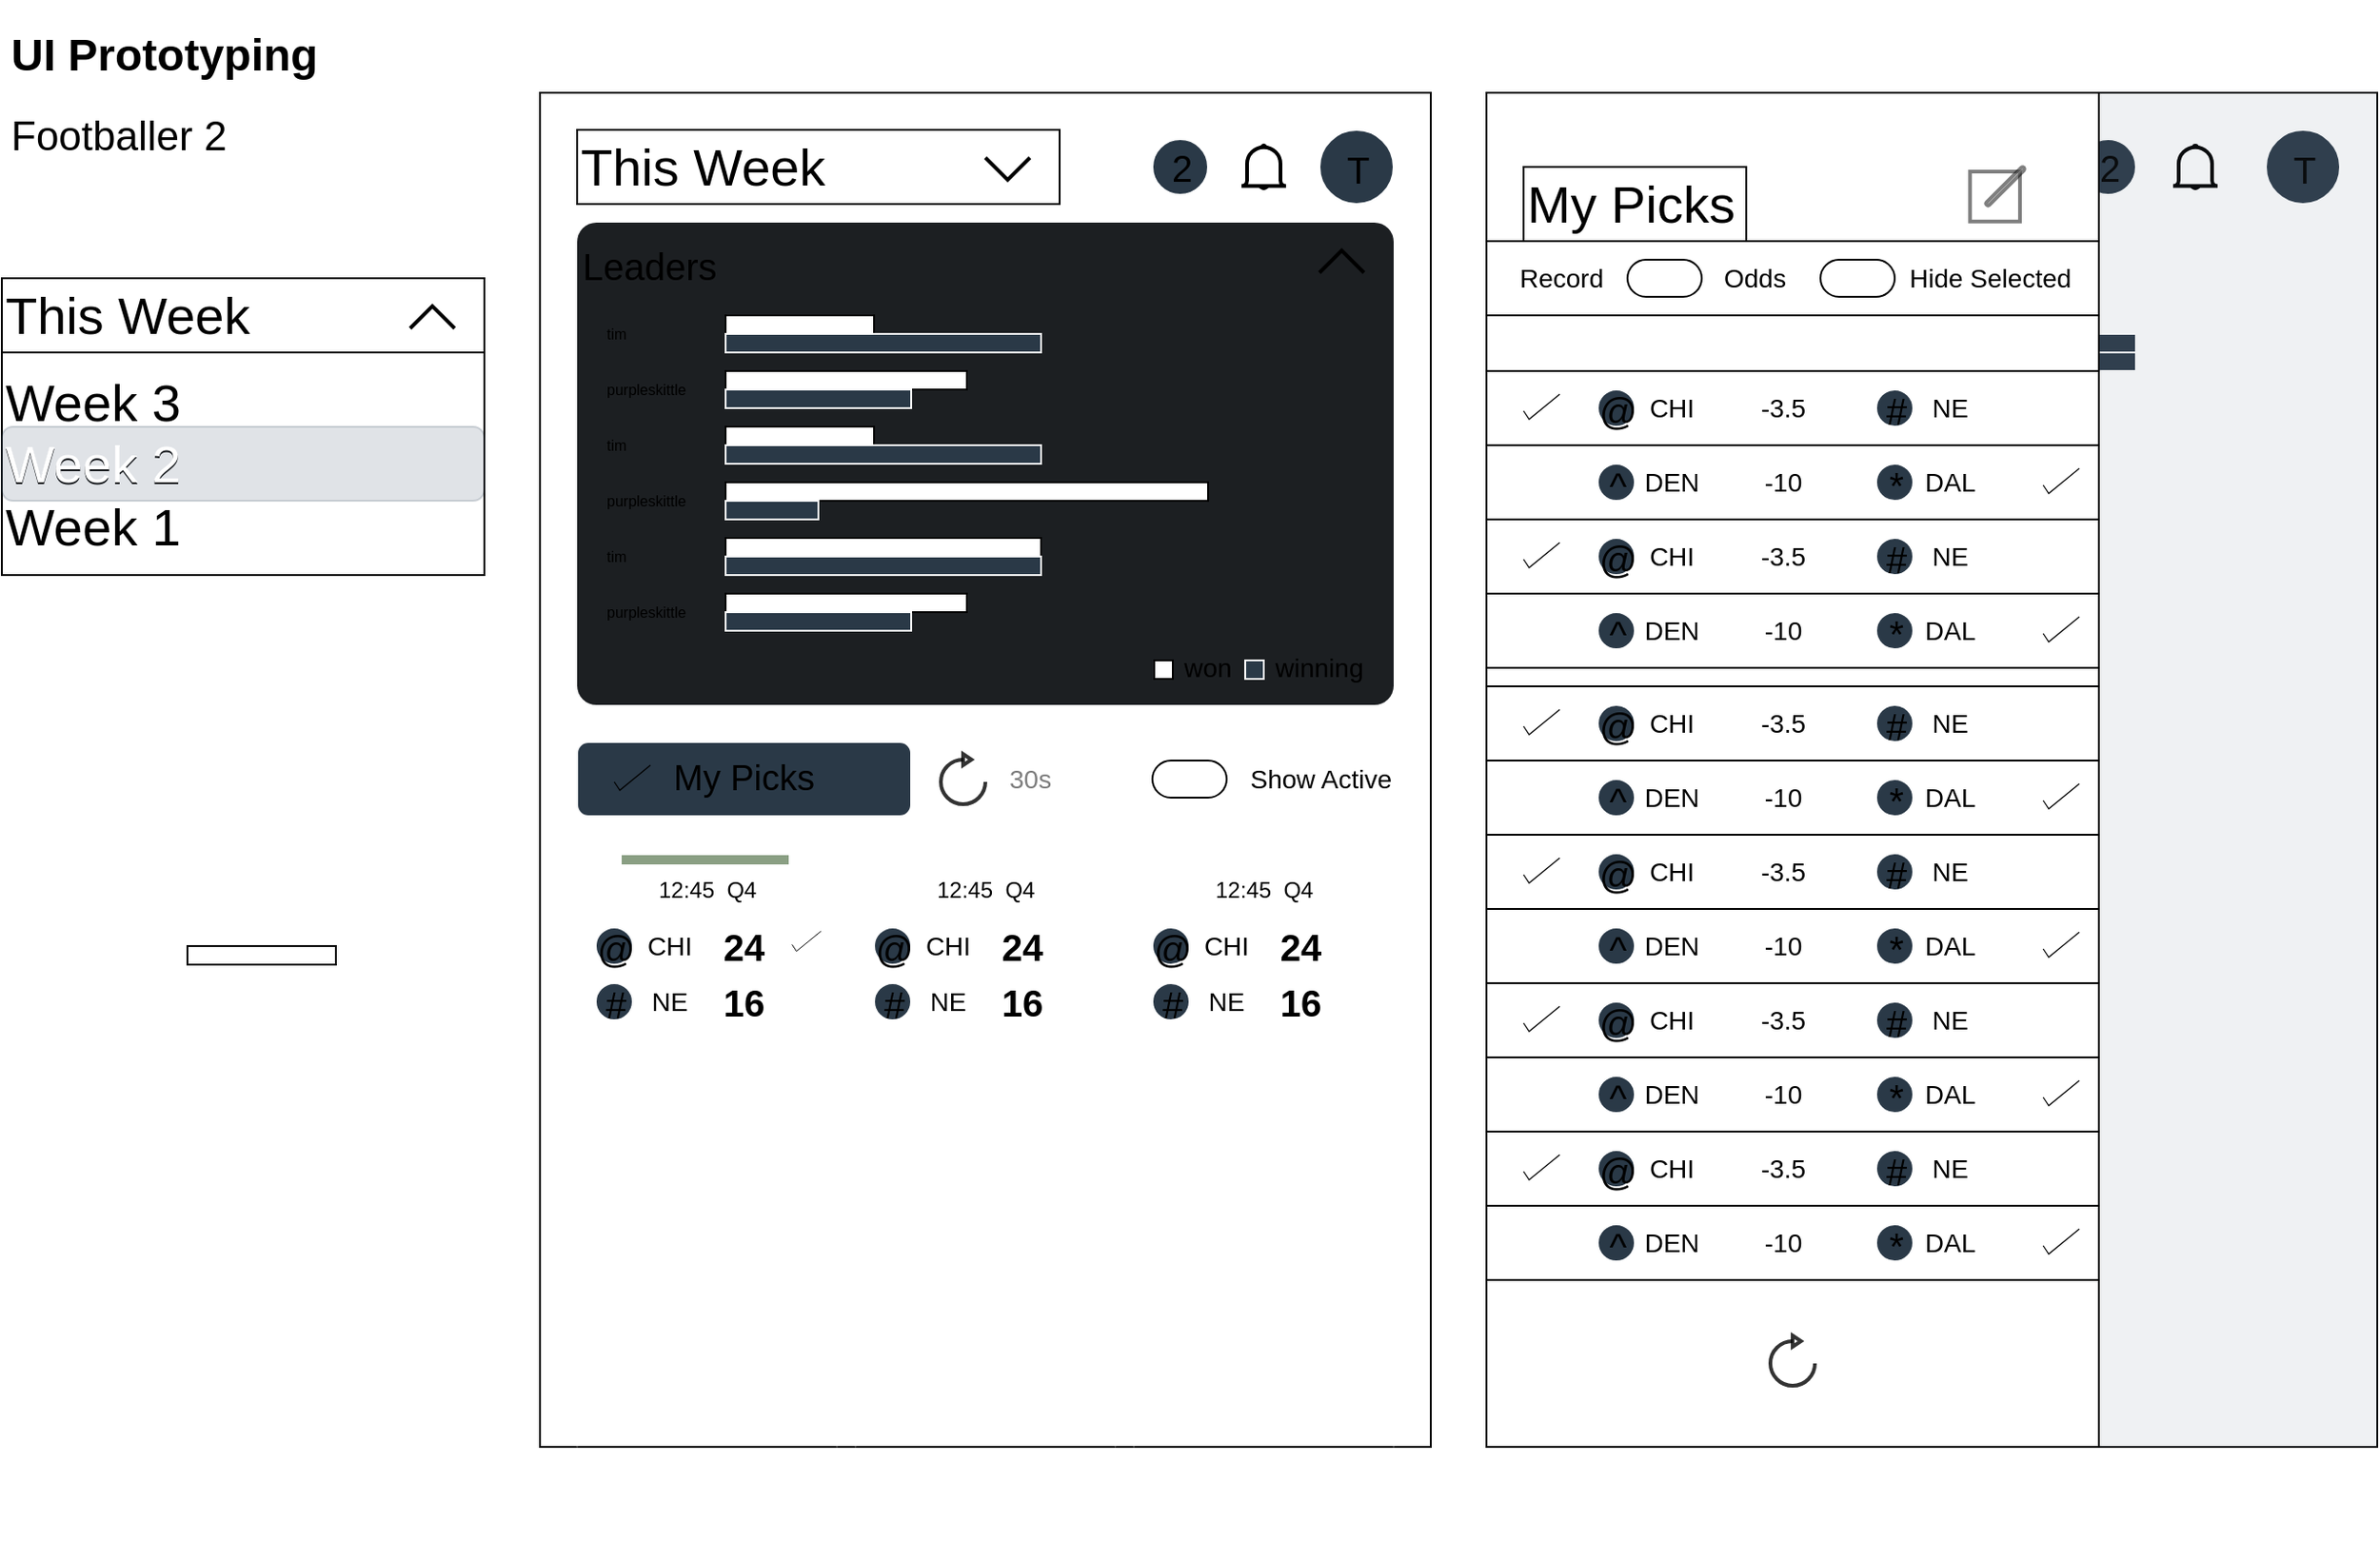 <mxfile pages="1">
    <diagram name="UI" id="AVUJP_bfGcbwHv7Mb2Ml">
        <mxGraphModel dx="1570" dy="1055" grid="1" gridSize="10" guides="1" tooltips="1" connect="1" arrows="1" fold="1" page="1" pageScale="1" pageWidth="1400" pageHeight="850" background="none" math="0" shadow="0">
            <root>
                <mxCell id="fo4pJJIi-6-L1ebDa4Mh-0"/>
                <mxCell id="fo4pJJIi-6-L1ebDa4Mh-1" parent="fo4pJJIi-6-L1ebDa4Mh-0"/>
                <mxCell id="vxyS6bkbdfXYU7xugbUl-245" value="Week 3&lt;br&gt;Week 2&lt;br&gt;Week 1" style="rounded=0;whiteSpace=wrap;html=1;align=left;fontSize=28;verticalAlign=bottom;spacingBottom=6;" vertex="1" parent="fo4pJJIi-6-L1ebDa4Mh-1">
                    <mxGeometry x="40" y="180" width="260" height="160" as="geometry"/>
                </mxCell>
                <mxCell id="fo4pJJIi-6-L1ebDa4Mh-2" value="" style="rounded=0;whiteSpace=wrap;html=1;" parent="fo4pJJIi-6-L1ebDa4Mh-1" vertex="1">
                    <mxGeometry x="330" y="80" width="480" height="730" as="geometry"/>
                </mxCell>
                <mxCell id="fo4pJJIi-6-L1ebDa4Mh-3" value="&lt;h1&gt;UI Prototyping&lt;/h1&gt;&lt;div&gt;&lt;font style=&quot;font-size: 22px;&quot;&gt;Footballer 2&lt;/font&gt;&lt;/div&gt;" style="text;html=1;strokeColor=none;fillColor=none;spacing=5;spacingTop=-20;whiteSpace=wrap;overflow=hidden;rounded=0;" parent="fo4pJJIi-6-L1ebDa4Mh-1" vertex="1">
                    <mxGeometry x="40" y="40" width="230" height="120" as="geometry"/>
                </mxCell>
                <mxCell id="fo4pJJIi-6-L1ebDa4Mh-4" value="This Week" style="rounded=0;whiteSpace=wrap;html=1;align=left;fontSize=28;" parent="fo4pJJIi-6-L1ebDa4Mh-1" vertex="1">
                    <mxGeometry x="350" y="100" width="260" height="40" as="geometry"/>
                </mxCell>
                <mxCell id="fo4pJJIi-6-L1ebDa4Mh-5" value="Leaders" style="rounded=1;whiteSpace=wrap;html=1;align=left;verticalAlign=top;fontSize=20;spacingLeft=1;spacingTop=5;arcSize=4;strokeColor=none;fillColor=#1c1f22;" parent="fo4pJJIi-6-L1ebDa4Mh-1" vertex="1">
                    <mxGeometry x="350" y="150" width="440" height="260" as="geometry"/>
                </mxCell>
                <mxCell id="vxyS6bkbdfXYU7xugbUl-13" value="" style="rounded=0;whiteSpace=wrap;html=1;fontSize=16;" vertex="1" parent="fo4pJJIi-6-L1ebDa4Mh-1">
                    <mxGeometry x="430" y="200" width="80" height="10" as="geometry"/>
                </mxCell>
                <mxCell id="vxyS6bkbdfXYU7xugbUl-14" value="" style="rounded=0;whiteSpace=wrap;html=1;fontSize=16;fillColor=#2A3947;fontColor=#ffffff;strokeColor=#FFFFFF;" vertex="1" parent="fo4pJJIi-6-L1ebDa4Mh-1">
                    <mxGeometry x="430" y="210" width="170" height="10" as="geometry"/>
                </mxCell>
                <mxCell id="vxyS6bkbdfXYU7xugbUl-15" value="tim" style="text;html=1;strokeColor=none;fillColor=none;align=left;verticalAlign=middle;whiteSpace=wrap;rounded=0;fontSize=8;spacingLeft=4;" vertex="1" parent="fo4pJJIi-6-L1ebDa4Mh-1">
                    <mxGeometry x="360" y="200" width="60" height="20" as="geometry"/>
                </mxCell>
                <mxCell id="vxyS6bkbdfXYU7xugbUl-16" value="won" style="text;html=1;strokeColor=none;fillColor=none;align=center;verticalAlign=middle;whiteSpace=wrap;rounded=0;fontSize=14;" vertex="1" parent="fo4pJJIi-6-L1ebDa4Mh-1">
                    <mxGeometry x="660" y="380" width="60" height="20" as="geometry"/>
                </mxCell>
                <mxCell id="vxyS6bkbdfXYU7xugbUl-17" value="winning" style="text;html=1;strokeColor=none;fillColor=none;align=center;verticalAlign=middle;whiteSpace=wrap;rounded=0;fontSize=14;" vertex="1" parent="fo4pJJIi-6-L1ebDa4Mh-1">
                    <mxGeometry x="720" y="380" width="60" height="20" as="geometry"/>
                </mxCell>
                <mxCell id="vxyS6bkbdfXYU7xugbUl-18" value="" style="rounded=0;whiteSpace=wrap;html=1;fontSize=16;" vertex="1" parent="fo4pJJIi-6-L1ebDa4Mh-1">
                    <mxGeometry x="661" y="386" width="10" height="10" as="geometry"/>
                </mxCell>
                <mxCell id="vxyS6bkbdfXYU7xugbUl-20" value="purpleskittle" style="text;html=1;strokeColor=none;fillColor=none;align=left;verticalAlign=middle;whiteSpace=wrap;rounded=0;fontSize=8;spacingLeft=4;" vertex="1" parent="fo4pJJIi-6-L1ebDa4Mh-1">
                    <mxGeometry x="360" y="230" width="60" height="20" as="geometry"/>
                </mxCell>
                <mxCell id="vxyS6bkbdfXYU7xugbUl-21" value="" style="rounded=0;whiteSpace=wrap;html=1;fontSize=16;" vertex="1" parent="fo4pJJIi-6-L1ebDa4Mh-1">
                    <mxGeometry x="430" y="230" width="130" height="10" as="geometry"/>
                </mxCell>
                <mxCell id="vxyS6bkbdfXYU7xugbUl-22" value="" style="rounded=0;whiteSpace=wrap;html=1;fontSize=16;fillColor=#2A3947;fontColor=#ffffff;strokeColor=#FFFFFF;" vertex="1" parent="fo4pJJIi-6-L1ebDa4Mh-1">
                    <mxGeometry x="430" y="240" width="100" height="10" as="geometry"/>
                </mxCell>
                <mxCell id="vxyS6bkbdfXYU7xugbUl-23" value="" style="rounded=0;whiteSpace=wrap;html=1;fontSize=16;" vertex="1" parent="fo4pJJIi-6-L1ebDa4Mh-1">
                    <mxGeometry x="430" y="260" width="80" height="10" as="geometry"/>
                </mxCell>
                <mxCell id="vxyS6bkbdfXYU7xugbUl-24" value="" style="rounded=0;whiteSpace=wrap;html=1;fontSize=16;fillColor=#2A3947;fontColor=#ffffff;strokeColor=#FFFFFF;" vertex="1" parent="fo4pJJIi-6-L1ebDa4Mh-1">
                    <mxGeometry x="430" y="270" width="170" height="10" as="geometry"/>
                </mxCell>
                <mxCell id="vxyS6bkbdfXYU7xugbUl-25" value="tim" style="text;html=1;strokeColor=none;fillColor=none;align=left;verticalAlign=middle;whiteSpace=wrap;rounded=0;fontSize=8;spacingLeft=4;" vertex="1" parent="fo4pJJIi-6-L1ebDa4Mh-1">
                    <mxGeometry x="360" y="260" width="60" height="20" as="geometry"/>
                </mxCell>
                <mxCell id="vxyS6bkbdfXYU7xugbUl-26" value="purpleskittle" style="text;html=1;strokeColor=none;fillColor=none;align=left;verticalAlign=middle;whiteSpace=wrap;rounded=0;fontSize=8;spacingLeft=4;" vertex="1" parent="fo4pJJIi-6-L1ebDa4Mh-1">
                    <mxGeometry x="360" y="290" width="60" height="20" as="geometry"/>
                </mxCell>
                <mxCell id="vxyS6bkbdfXYU7xugbUl-27" value="" style="rounded=0;whiteSpace=wrap;html=1;fontSize=16;" vertex="1" parent="fo4pJJIi-6-L1ebDa4Mh-1">
                    <mxGeometry x="430" y="290" width="260" height="10" as="geometry"/>
                </mxCell>
                <mxCell id="vxyS6bkbdfXYU7xugbUl-28" value="" style="rounded=0;whiteSpace=wrap;html=1;fontSize=16;fillColor=#2A3947;fontColor=#ffffff;strokeColor=#FFFFFF;" vertex="1" parent="fo4pJJIi-6-L1ebDa4Mh-1">
                    <mxGeometry x="430" y="300" width="50" height="10" as="geometry"/>
                </mxCell>
                <mxCell id="vxyS6bkbdfXYU7xugbUl-29" value="" style="rounded=0;whiteSpace=wrap;html=1;fontSize=16;" vertex="1" parent="fo4pJJIi-6-L1ebDa4Mh-1">
                    <mxGeometry x="430" y="320" width="170" height="10" as="geometry"/>
                </mxCell>
                <mxCell id="vxyS6bkbdfXYU7xugbUl-30" value="" style="rounded=0;whiteSpace=wrap;html=1;fontSize=16;fillColor=#2A3947;fontColor=#ffffff;strokeColor=#FFFFFF;" vertex="1" parent="fo4pJJIi-6-L1ebDa4Mh-1">
                    <mxGeometry x="430" y="330" width="170" height="10" as="geometry"/>
                </mxCell>
                <mxCell id="vxyS6bkbdfXYU7xugbUl-31" value="tim" style="text;html=1;strokeColor=none;fillColor=none;align=left;verticalAlign=middle;whiteSpace=wrap;rounded=0;fontSize=8;spacingLeft=4;" vertex="1" parent="fo4pJJIi-6-L1ebDa4Mh-1">
                    <mxGeometry x="360" y="320" width="60" height="20" as="geometry"/>
                </mxCell>
                <mxCell id="vxyS6bkbdfXYU7xugbUl-32" value="purpleskittle" style="text;html=1;strokeColor=none;fillColor=none;align=left;verticalAlign=middle;whiteSpace=wrap;rounded=0;fontSize=8;spacingLeft=4;" vertex="1" parent="fo4pJJIi-6-L1ebDa4Mh-1">
                    <mxGeometry x="360" y="350" width="60" height="20" as="geometry"/>
                </mxCell>
                <mxCell id="vxyS6bkbdfXYU7xugbUl-33" value="" style="rounded=0;whiteSpace=wrap;html=1;fontSize=16;" vertex="1" parent="fo4pJJIi-6-L1ebDa4Mh-1">
                    <mxGeometry x="430" y="350" width="130" height="10" as="geometry"/>
                </mxCell>
                <mxCell id="vxyS6bkbdfXYU7xugbUl-34" value="" style="rounded=0;whiteSpace=wrap;html=1;fontSize=16;fillColor=#2A3947;fontColor=#ffffff;strokeColor=#FFFFFF;" vertex="1" parent="fo4pJJIi-6-L1ebDa4Mh-1">
                    <mxGeometry x="430" y="360" width="100" height="10" as="geometry"/>
                </mxCell>
                <mxCell id="vxyS6bkbdfXYU7xugbUl-36" value="My Picks" style="rounded=1;whiteSpace=wrap;html=1;strokeColor=#FFFFFF;fontSize=19;fillColor=#2A3947;" vertex="1" parent="fo4pJJIi-6-L1ebDa4Mh-1">
                    <mxGeometry x="350" y="430" width="180" height="40" as="geometry"/>
                </mxCell>
                <mxCell id="vxyS6bkbdfXYU7xugbUl-37" value="&lt;font style=&quot;font-size: 20px;&quot;&gt;T&lt;/font&gt;" style="ellipse;whiteSpace=wrap;html=1;aspect=fixed;strokeColor=#FFFFFF;fontSize=13;fillColor=#2A3947;spacingLeft=2;spacingTop=2;" vertex="1" parent="fo4pJJIi-6-L1ebDa4Mh-1">
                    <mxGeometry x="750" y="100" width="40" height="40" as="geometry"/>
                </mxCell>
                <mxCell id="vxyS6bkbdfXYU7xugbUl-38" value="" style="html=1;verticalLabelPosition=bottom;align=center;labelBackgroundColor=#ffffff;verticalAlign=top;strokeWidth=2;shadow=0;dashed=0;shape=mxgraph.ios7.icons.bell;fontSize=20;" vertex="1" parent="fo4pJJIi-6-L1ebDa4Mh-1">
                    <mxGeometry x="708" y="108.45" width="24" height="23.1" as="geometry"/>
                </mxCell>
                <mxCell id="vxyS6bkbdfXYU7xugbUl-39" value="2" style="ellipse;whiteSpace=wrap;html=1;aspect=fixed;strokeColor=#FFFFFF;fontSize=20;fillColor=#2A3947;spacingLeft=2;" vertex="1" parent="fo4pJJIi-6-L1ebDa4Mh-1">
                    <mxGeometry x="660" y="105" width="30" height="30" as="geometry"/>
                </mxCell>
                <mxCell id="vxyS6bkbdfXYU7xugbUl-41" value="" style="rounded=0;whiteSpace=wrap;html=1;" vertex="1" parent="fo4pJJIi-6-L1ebDa4Mh-1">
                    <mxGeometry x="840" y="80" width="480" height="730" as="geometry"/>
                </mxCell>
                <mxCell id="vxyS6bkbdfXYU7xugbUl-44" value="" style="rounded=0;whiteSpace=wrap;html=1;fontSize=16;" vertex="1" parent="fo4pJJIi-6-L1ebDa4Mh-1">
                    <mxGeometry x="1020" y="230" width="80" height="10" as="geometry"/>
                </mxCell>
                <mxCell id="vxyS6bkbdfXYU7xugbUl-45" value="" style="rounded=0;whiteSpace=wrap;html=1;fontSize=16;fillColor=#2A3947;fontColor=#ffffff;strokeColor=#FFFFFF;" vertex="1" parent="fo4pJJIi-6-L1ebDa4Mh-1">
                    <mxGeometry x="1020" y="210" width="170" height="10" as="geometry"/>
                </mxCell>
                <mxCell id="vxyS6bkbdfXYU7xugbUl-46" value="tim" style="text;html=1;strokeColor=none;fillColor=none;align=left;verticalAlign=middle;whiteSpace=wrap;rounded=0;fontSize=8;spacingLeft=4;" vertex="1" parent="fo4pJJIi-6-L1ebDa4Mh-1">
                    <mxGeometry x="880" y="230" width="60" height="20" as="geometry"/>
                </mxCell>
                <mxCell id="vxyS6bkbdfXYU7xugbUl-47" value="won" style="text;html=1;strokeColor=none;fillColor=none;align=center;verticalAlign=middle;whiteSpace=wrap;rounded=0;fontSize=14;" vertex="1" parent="fo4pJJIi-6-L1ebDa4Mh-1">
                    <mxGeometry x="1010" y="390" width="60" height="20" as="geometry"/>
                </mxCell>
                <mxCell id="vxyS6bkbdfXYU7xugbUl-48" value="winning" style="text;html=1;strokeColor=none;fillColor=none;align=center;verticalAlign=middle;whiteSpace=wrap;rounded=0;fontSize=14;" vertex="1" parent="fo4pJJIi-6-L1ebDa4Mh-1">
                    <mxGeometry x="1070" y="390" width="60" height="20" as="geometry"/>
                </mxCell>
                <mxCell id="vxyS6bkbdfXYU7xugbUl-49" value="" style="rounded=0;whiteSpace=wrap;html=1;fontSize=16;" vertex="1" parent="fo4pJJIi-6-L1ebDa4Mh-1">
                    <mxGeometry x="1011" y="396" width="10" height="10" as="geometry"/>
                </mxCell>
                <mxCell id="vxyS6bkbdfXYU7xugbUl-50" value="" style="rounded=0;whiteSpace=wrap;html=1;fontSize=16;" vertex="1" parent="fo4pJJIi-6-L1ebDa4Mh-1">
                    <mxGeometry x="1060" y="396" width="10" height="10" as="geometry"/>
                </mxCell>
                <mxCell id="vxyS6bkbdfXYU7xugbUl-51" value="purpleskittle" style="text;html=1;strokeColor=none;fillColor=none;align=left;verticalAlign=middle;whiteSpace=wrap;rounded=0;fontSize=8;spacingLeft=4;" vertex="1" parent="fo4pJJIi-6-L1ebDa4Mh-1">
                    <mxGeometry x="880" y="260" width="60" height="20" as="geometry"/>
                </mxCell>
                <mxCell id="vxyS6bkbdfXYU7xugbUl-52" value="" style="rounded=0;whiteSpace=wrap;html=1;fontSize=16;" vertex="1" parent="fo4pJJIi-6-L1ebDa4Mh-1">
                    <mxGeometry x="1020" y="260" width="130" height="10" as="geometry"/>
                </mxCell>
                <mxCell id="vxyS6bkbdfXYU7xugbUl-53" value="" style="rounded=0;whiteSpace=wrap;html=1;fontSize=16;fillColor=#2A3947;fontColor=#ffffff;strokeColor=#FFFFFF;" vertex="1" parent="fo4pJJIi-6-L1ebDa4Mh-1">
                    <mxGeometry x="1020" y="270" width="100" height="10" as="geometry"/>
                </mxCell>
                <mxCell id="vxyS6bkbdfXYU7xugbUl-54" value="" style="rounded=0;whiteSpace=wrap;html=1;fontSize=16;" vertex="1" parent="fo4pJJIi-6-L1ebDa4Mh-1">
                    <mxGeometry x="1020" y="240" width="80" height="10" as="geometry"/>
                </mxCell>
                <mxCell id="vxyS6bkbdfXYU7xugbUl-55" value="" style="rounded=0;whiteSpace=wrap;html=1;fontSize=16;fillColor=#2A3947;fontColor=#ffffff;strokeColor=#FFFFFF;" vertex="1" parent="fo4pJJIi-6-L1ebDa4Mh-1">
                    <mxGeometry x="1020" y="220" width="170" height="10" as="geometry"/>
                </mxCell>
                <mxCell id="vxyS6bkbdfXYU7xugbUl-56" value="tim" style="text;html=1;strokeColor=none;fillColor=none;align=left;verticalAlign=middle;whiteSpace=wrap;rounded=0;fontSize=8;spacingLeft=4;" vertex="1" parent="fo4pJJIi-6-L1ebDa4Mh-1">
                    <mxGeometry x="880" y="240" width="60" height="20" as="geometry"/>
                </mxCell>
                <mxCell id="vxyS6bkbdfXYU7xugbUl-57" value="purpleskittle" style="text;html=1;strokeColor=none;fillColor=none;align=left;verticalAlign=middle;whiteSpace=wrap;rounded=0;fontSize=8;spacingLeft=4;" vertex="1" parent="fo4pJJIi-6-L1ebDa4Mh-1">
                    <mxGeometry x="880" y="290" width="60" height="20" as="geometry"/>
                </mxCell>
                <mxCell id="vxyS6bkbdfXYU7xugbUl-58" value="" style="rounded=0;whiteSpace=wrap;html=1;fontSize=16;" vertex="1" parent="fo4pJJIi-6-L1ebDa4Mh-1">
                    <mxGeometry x="940" y="290" width="130" height="10" as="geometry"/>
                </mxCell>
                <mxCell id="vxyS6bkbdfXYU7xugbUl-59" value="" style="rounded=0;whiteSpace=wrap;html=1;fontSize=16;fillColor=#2A3947;fontColor=#ffffff;strokeColor=#FFFFFF;" vertex="1" parent="fo4pJJIi-6-L1ebDa4Mh-1">
                    <mxGeometry x="940" y="300" width="100" height="10" as="geometry"/>
                </mxCell>
                <mxCell id="vxyS6bkbdfXYU7xugbUl-60" value="" style="rounded=0;whiteSpace=wrap;html=1;fontSize=16;" vertex="1" parent="fo4pJJIi-6-L1ebDa4Mh-1">
                    <mxGeometry x="940" y="320" width="170" height="10" as="geometry"/>
                </mxCell>
                <mxCell id="vxyS6bkbdfXYU7xugbUl-61" value="" style="rounded=0;whiteSpace=wrap;html=1;fontSize=16;fillColor=#2A3947;fontColor=#ffffff;strokeColor=#FFFFFF;" vertex="1" parent="fo4pJJIi-6-L1ebDa4Mh-1">
                    <mxGeometry x="940" y="330" width="170" height="10" as="geometry"/>
                </mxCell>
                <mxCell id="vxyS6bkbdfXYU7xugbUl-62" value="tim" style="text;html=1;strokeColor=none;fillColor=none;align=left;verticalAlign=middle;whiteSpace=wrap;rounded=0;fontSize=8;spacingLeft=4;" vertex="1" parent="fo4pJJIi-6-L1ebDa4Mh-1">
                    <mxGeometry x="880" y="320" width="60" height="20" as="geometry"/>
                </mxCell>
                <mxCell id="vxyS6bkbdfXYU7xugbUl-63" value="purpleskittle" style="text;html=1;strokeColor=none;fillColor=none;align=left;verticalAlign=middle;whiteSpace=wrap;rounded=0;fontSize=8;spacingLeft=4;" vertex="1" parent="fo4pJJIi-6-L1ebDa4Mh-1">
                    <mxGeometry x="880" y="350" width="60" height="20" as="geometry"/>
                </mxCell>
                <mxCell id="vxyS6bkbdfXYU7xugbUl-64" value="" style="rounded=0;whiteSpace=wrap;html=1;fontSize=16;" vertex="1" parent="fo4pJJIi-6-L1ebDa4Mh-1">
                    <mxGeometry x="940" y="350" width="130" height="10" as="geometry"/>
                </mxCell>
                <mxCell id="vxyS6bkbdfXYU7xugbUl-65" value="" style="rounded=0;whiteSpace=wrap;html=1;fontSize=16;fillColor=#2A3947;fontColor=#ffffff;strokeColor=#FFFFFF;" vertex="1" parent="fo4pJJIi-6-L1ebDa4Mh-1">
                    <mxGeometry x="940" y="360" width="100" height="10" as="geometry"/>
                </mxCell>
                <mxCell id="vxyS6bkbdfXYU7xugbUl-66" value="My Picks" style="rounded=1;whiteSpace=wrap;html=1;strokeColor=#FFFFFF;fontSize=13;fillColor=#2A3947;" vertex="1" parent="fo4pJJIi-6-L1ebDa4Mh-1">
                    <mxGeometry x="880" y="430" width="110" height="40" as="geometry"/>
                </mxCell>
                <mxCell id="vxyS6bkbdfXYU7xugbUl-67" value="&lt;font style=&quot;font-size: 20px;&quot;&gt;T&lt;/font&gt;" style="ellipse;whiteSpace=wrap;html=1;aspect=fixed;strokeColor=#FFFFFF;fontSize=13;fillColor=#2A3947;spacingLeft=2;spacingTop=2;" vertex="1" parent="fo4pJJIi-6-L1ebDa4Mh-1">
                    <mxGeometry x="1260" y="100" width="40" height="40" as="geometry"/>
                </mxCell>
                <mxCell id="vxyS6bkbdfXYU7xugbUl-68" value="" style="html=1;verticalLabelPosition=bottom;align=center;labelBackgroundColor=#ffffff;verticalAlign=top;strokeWidth=2;shadow=0;dashed=0;shape=mxgraph.ios7.icons.bell;fontSize=20;" vertex="1" parent="fo4pJJIi-6-L1ebDa4Mh-1">
                    <mxGeometry x="1210" y="108.45" width="24" height="23.1" as="geometry"/>
                </mxCell>
                <mxCell id="vxyS6bkbdfXYU7xugbUl-69" value="2" style="ellipse;whiteSpace=wrap;html=1;aspect=fixed;strokeColor=#FFFFFF;fontSize=20;fillColor=#2A3947;spacingLeft=2;" vertex="1" parent="fo4pJJIi-6-L1ebDa4Mh-1">
                    <mxGeometry x="1160" y="105" width="30" height="30" as="geometry"/>
                </mxCell>
                <mxCell id="vxyS6bkbdfXYU7xugbUl-70" value="" style="rounded=0;whiteSpace=wrap;html=1;textOpacity=10;opacity=10;fillColor=#647687;fontColor=#ffffff;strokeColor=#314354;" vertex="1" parent="fo4pJJIi-6-L1ebDa4Mh-1">
                    <mxGeometry x="840" y="80" width="480" height="730" as="geometry"/>
                </mxCell>
                <mxCell id="vxyS6bkbdfXYU7xugbUl-71" value="" style="rounded=0;whiteSpace=wrap;html=1;" vertex="1" parent="fo4pJJIi-6-L1ebDa4Mh-1">
                    <mxGeometry x="840" y="80" width="330" height="730" as="geometry"/>
                </mxCell>
                <mxCell id="vxyS6bkbdfXYU7xugbUl-42" value="My Picks" style="rounded=0;whiteSpace=wrap;html=1;align=left;fontSize=28;" vertex="1" parent="fo4pJJIi-6-L1ebDa4Mh-1">
                    <mxGeometry x="860" y="120" width="120" height="40" as="geometry"/>
                </mxCell>
                <mxCell id="vxyS6bkbdfXYU7xugbUl-43" value="" style="rounded=0;whiteSpace=wrap;html=1;align=left;verticalAlign=top;fontSize=16;" vertex="1" parent="fo4pJJIi-6-L1ebDa4Mh-1">
                    <mxGeometry x="840" y="160" width="330" height="40" as="geometry"/>
                </mxCell>
                <mxCell id="vxyS6bkbdfXYU7xugbUl-72" value="" style="rounded=0;whiteSpace=wrap;html=1;align=left;verticalAlign=top;fontSize=16;" vertex="1" parent="fo4pJJIi-6-L1ebDa4Mh-1">
                    <mxGeometry x="840" y="230" width="330" height="40" as="geometry"/>
                </mxCell>
                <mxCell id="vxyS6bkbdfXYU7xugbUl-73" value="&lt;span style=&quot;font-size: 20px;&quot;&gt;@&lt;/span&gt;" style="ellipse;whiteSpace=wrap;html=1;aspect=fixed;strokeColor=#FFFFFF;fontSize=13;fillColor=#2A3947;spacingLeft=2;spacingTop=2;" vertex="1" parent="fo4pJJIi-6-L1ebDa4Mh-1">
                    <mxGeometry x="900" y="240" width="20" height="20" as="geometry"/>
                </mxCell>
                <mxCell id="vxyS6bkbdfXYU7xugbUl-74" value="&lt;span style=&quot;font-size: 20px;&quot;&gt;#&lt;/span&gt;" style="ellipse;whiteSpace=wrap;html=1;aspect=fixed;strokeColor=#FFFFFF;fontSize=13;fillColor=#2A3947;spacingLeft=2;spacingTop=2;" vertex="1" parent="fo4pJJIi-6-L1ebDa4Mh-1">
                    <mxGeometry x="1050" y="240" width="20" height="20" as="geometry"/>
                </mxCell>
                <mxCell id="vxyS6bkbdfXYU7xugbUl-75" value="CHI" style="text;html=1;strokeColor=none;fillColor=none;align=center;verticalAlign=middle;whiteSpace=wrap;rounded=0;fontSize=14;" vertex="1" parent="fo4pJJIi-6-L1ebDa4Mh-1">
                    <mxGeometry x="910" y="240" width="60" height="20" as="geometry"/>
                </mxCell>
                <mxCell id="vxyS6bkbdfXYU7xugbUl-76" value="NE" style="text;html=1;strokeColor=none;fillColor=none;align=center;verticalAlign=middle;whiteSpace=wrap;rounded=0;fontSize=14;" vertex="1" parent="fo4pJJIi-6-L1ebDa4Mh-1">
                    <mxGeometry x="1060" y="240" width="60" height="20" as="geometry"/>
                </mxCell>
                <mxCell id="vxyS6bkbdfXYU7xugbUl-78" value="" style="html=1;verticalLabelPosition=bottom;align=center;labelBackgroundColor=#ffffff;verticalAlign=top;strokeWidth=2;shadow=0;dashed=0;shape=mxgraph.ios7.icons.edit;fontSize=20;opacity=50;" vertex="1" parent="fo4pJJIi-6-L1ebDa4Mh-1">
                    <mxGeometry x="1100.6" y="120" width="29.4" height="29.4" as="geometry"/>
                </mxCell>
                <mxCell id="vxyS6bkbdfXYU7xugbUl-79" value="-3.5" style="text;html=1;strokeColor=none;fillColor=none;align=center;verticalAlign=middle;whiteSpace=wrap;rounded=0;fontSize=14;" vertex="1" parent="fo4pJJIi-6-L1ebDa4Mh-1">
                    <mxGeometry x="970" y="240" width="60" height="20" as="geometry"/>
                </mxCell>
                <mxCell id="vxyS6bkbdfXYU7xugbUl-80" value="" style="html=1;verticalLabelPosition=bottom;labelBackgroundColor=#ffffff;verticalAlign=top;shadow=0;dashed=0;strokeWidth=2;shape=mxgraph.ios7.misc.select;sketch=0;fontSize=20;aspect=fixed;" vertex="1" parent="fo4pJJIi-6-L1ebDa4Mh-1">
                    <mxGeometry x="854" y="235" width="30" height="30" as="geometry"/>
                </mxCell>
                <mxCell id="vxyS6bkbdfXYU7xugbUl-81" value="" style="rounded=0;whiteSpace=wrap;html=1;fontSize=16;" vertex="1" parent="fo4pJJIi-6-L1ebDa4Mh-1">
                    <mxGeometry x="1020" y="270" width="80" height="10" as="geometry"/>
                </mxCell>
                <mxCell id="vxyS6bkbdfXYU7xugbUl-82" value="tim" style="text;html=1;strokeColor=none;fillColor=none;align=left;verticalAlign=middle;whiteSpace=wrap;rounded=0;fontSize=8;spacingLeft=4;" vertex="1" parent="fo4pJJIi-6-L1ebDa4Mh-1">
                    <mxGeometry x="880" y="270" width="60" height="20" as="geometry"/>
                </mxCell>
                <mxCell id="vxyS6bkbdfXYU7xugbUl-85" value="" style="rounded=0;whiteSpace=wrap;html=1;fontSize=16;" vertex="1" parent="fo4pJJIi-6-L1ebDa4Mh-1">
                    <mxGeometry x="1020" y="280" width="80" height="10" as="geometry"/>
                </mxCell>
                <mxCell id="vxyS6bkbdfXYU7xugbUl-86" value="tim" style="text;html=1;strokeColor=none;fillColor=none;align=left;verticalAlign=middle;whiteSpace=wrap;rounded=0;fontSize=8;spacingLeft=4;" vertex="1" parent="fo4pJJIi-6-L1ebDa4Mh-1">
                    <mxGeometry x="880" y="280" width="60" height="20" as="geometry"/>
                </mxCell>
                <mxCell id="vxyS6bkbdfXYU7xugbUl-87" value="" style="rounded=0;whiteSpace=wrap;html=1;align=left;verticalAlign=top;fontSize=16;" vertex="1" parent="fo4pJJIi-6-L1ebDa4Mh-1">
                    <mxGeometry x="840" y="270" width="330" height="40" as="geometry"/>
                </mxCell>
                <mxCell id="vxyS6bkbdfXYU7xugbUl-88" value="&lt;span style=&quot;font-size: 20px;&quot;&gt;^&lt;/span&gt;" style="ellipse;whiteSpace=wrap;html=1;aspect=fixed;strokeColor=#FFFFFF;fontSize=13;fillColor=#2A3947;spacingLeft=2;spacingTop=2;" vertex="1" parent="fo4pJJIi-6-L1ebDa4Mh-1">
                    <mxGeometry x="900" y="280" width="20" height="20" as="geometry"/>
                </mxCell>
                <mxCell id="vxyS6bkbdfXYU7xugbUl-89" value="&lt;span style=&quot;font-size: 20px;&quot;&gt;*&lt;/span&gt;" style="ellipse;whiteSpace=wrap;html=1;aspect=fixed;strokeColor=#FFFFFF;fontSize=13;fillColor=#2A3947;spacingLeft=2;spacingTop=2;" vertex="1" parent="fo4pJJIi-6-L1ebDa4Mh-1">
                    <mxGeometry x="1050" y="280" width="20" height="20" as="geometry"/>
                </mxCell>
                <mxCell id="vxyS6bkbdfXYU7xugbUl-90" value="DEN" style="text;html=1;strokeColor=none;fillColor=none;align=center;verticalAlign=middle;whiteSpace=wrap;rounded=0;fontSize=14;" vertex="1" parent="fo4pJJIi-6-L1ebDa4Mh-1">
                    <mxGeometry x="910" y="280" width="60" height="20" as="geometry"/>
                </mxCell>
                <mxCell id="vxyS6bkbdfXYU7xugbUl-91" value="DAL" style="text;html=1;strokeColor=none;fillColor=none;align=center;verticalAlign=middle;whiteSpace=wrap;rounded=0;fontSize=14;" vertex="1" parent="fo4pJJIi-6-L1ebDa4Mh-1">
                    <mxGeometry x="1060" y="280" width="60" height="20" as="geometry"/>
                </mxCell>
                <mxCell id="vxyS6bkbdfXYU7xugbUl-92" value="-10" style="text;html=1;strokeColor=none;fillColor=none;align=center;verticalAlign=middle;whiteSpace=wrap;rounded=0;fontSize=14;" vertex="1" parent="fo4pJJIi-6-L1ebDa4Mh-1">
                    <mxGeometry x="970" y="280" width="60" height="20" as="geometry"/>
                </mxCell>
                <mxCell id="vxyS6bkbdfXYU7xugbUl-93" value="" style="html=1;verticalLabelPosition=bottom;labelBackgroundColor=#ffffff;verticalAlign=top;shadow=0;dashed=0;strokeWidth=2;shape=mxgraph.ios7.misc.select;sketch=0;fontSize=20;aspect=fixed;" vertex="1" parent="fo4pJJIi-6-L1ebDa4Mh-1">
                    <mxGeometry x="1134" y="275" width="30" height="30" as="geometry"/>
                </mxCell>
                <mxCell id="vxyS6bkbdfXYU7xugbUl-94" value="Hide Selected" style="text;html=1;strokeColor=none;fillColor=none;align=left;verticalAlign=middle;whiteSpace=wrap;rounded=0;fontSize=14;spacingLeft=5;" vertex="1" parent="fo4pJJIi-6-L1ebDa4Mh-1">
                    <mxGeometry x="1061" y="170" width="110" height="20" as="geometry"/>
                </mxCell>
                <mxCell id="vxyS6bkbdfXYU7xugbUl-95" value="" style="rounded=1;arcSize=50;sketch=0;hachureGap=4;pointerEvents=0;fontFamily=Architects Daughter;fontSource=https%3A%2F%2Ffonts.googleapis.com%2Fcss%3Ffamily%3DArchitects%2BDaughter;fontSize=20;" vertex="1" parent="fo4pJJIi-6-L1ebDa4Mh-1">
                    <mxGeometry x="1020" y="170" width="40" height="20" as="geometry"/>
                </mxCell>
                <mxCell id="vxyS6bkbdfXYU7xugbUl-96" value="" style="shape=ellipse;strokeColor=none;fillColor=#ffffff;sketch=0;hachureGap=4;pointerEvents=0;fontFamily=Architects Daughter;fontSource=https%3A%2F%2Ffonts.googleapis.com%2Fcss%3Ffamily%3DArchitects%2BDaughter;fontSize=20;" vertex="1" parent="vxyS6bkbdfXYU7xugbUl-95">
                    <mxGeometry x="1" y="0.5" width="16" height="16" relative="1" as="geometry">
                        <mxPoint x="-18" y="-8" as="offset"/>
                    </mxGeometry>
                </mxCell>
                <mxCell id="vxyS6bkbdfXYU7xugbUl-97" value="" style="html=1;shadow=0;dashed=0;shape=mxgraph.atlassian.check;strokeColor=#ffffff;strokeWidth=2;sketch=1;hachureGap=4;pointerEvents=0;fontFamily=Architects Daughter;fontSource=https%3A%2F%2Ffonts.googleapis.com%2Fcss%3Ffamily%3DArchitects%2BDaughter;fontSize=20;fillColor=#2A3947;" vertex="1" parent="vxyS6bkbdfXYU7xugbUl-95">
                    <mxGeometry y="0.5" width="10" height="8" relative="1" as="geometry">
                        <mxPoint x="6" y="-5" as="offset"/>
                    </mxGeometry>
                </mxCell>
                <mxCell id="vxyS6bkbdfXYU7xugbUl-98" value="" style="rounded=0;whiteSpace=wrap;html=1;fontSize=16;" vertex="1" parent="fo4pJJIi-6-L1ebDa4Mh-1">
                    <mxGeometry x="1020" y="310" width="80" height="10" as="geometry"/>
                </mxCell>
                <mxCell id="vxyS6bkbdfXYU7xugbUl-99" value="tim" style="text;html=1;strokeColor=none;fillColor=none;align=left;verticalAlign=middle;whiteSpace=wrap;rounded=0;fontSize=8;spacingLeft=4;" vertex="1" parent="fo4pJJIi-6-L1ebDa4Mh-1">
                    <mxGeometry x="880" y="310" width="60" height="20" as="geometry"/>
                </mxCell>
                <mxCell id="vxyS6bkbdfXYU7xugbUl-100" value="purpleskittle" style="text;html=1;strokeColor=none;fillColor=none;align=left;verticalAlign=middle;whiteSpace=wrap;rounded=0;fontSize=8;spacingLeft=4;" vertex="1" parent="fo4pJJIi-6-L1ebDa4Mh-1">
                    <mxGeometry x="880" y="340" width="60" height="20" as="geometry"/>
                </mxCell>
                <mxCell id="vxyS6bkbdfXYU7xugbUl-101" value="" style="rounded=0;whiteSpace=wrap;html=1;fontSize=16;" vertex="1" parent="fo4pJJIi-6-L1ebDa4Mh-1">
                    <mxGeometry x="1020" y="340" width="130" height="10" as="geometry"/>
                </mxCell>
                <mxCell id="vxyS6bkbdfXYU7xugbUl-102" value="" style="rounded=0;whiteSpace=wrap;html=1;fontSize=16;fillColor=#2A3947;fontColor=#ffffff;strokeColor=#FFFFFF;" vertex="1" parent="fo4pJJIi-6-L1ebDa4Mh-1">
                    <mxGeometry x="1020" y="350" width="100" height="10" as="geometry"/>
                </mxCell>
                <mxCell id="vxyS6bkbdfXYU7xugbUl-103" value="" style="rounded=0;whiteSpace=wrap;html=1;fontSize=16;" vertex="1" parent="fo4pJJIi-6-L1ebDa4Mh-1">
                    <mxGeometry x="1020" y="320" width="80" height="10" as="geometry"/>
                </mxCell>
                <mxCell id="vxyS6bkbdfXYU7xugbUl-104" value="tim" style="text;html=1;strokeColor=none;fillColor=none;align=left;verticalAlign=middle;whiteSpace=wrap;rounded=0;fontSize=8;spacingLeft=4;" vertex="1" parent="fo4pJJIi-6-L1ebDa4Mh-1">
                    <mxGeometry x="880" y="320" width="60" height="20" as="geometry"/>
                </mxCell>
                <mxCell id="vxyS6bkbdfXYU7xugbUl-105" value="purpleskittle" style="text;html=1;strokeColor=none;fillColor=none;align=left;verticalAlign=middle;whiteSpace=wrap;rounded=0;fontSize=8;spacingLeft=4;" vertex="1" parent="fo4pJJIi-6-L1ebDa4Mh-1">
                    <mxGeometry x="880" y="370" width="60" height="20" as="geometry"/>
                </mxCell>
                <mxCell id="vxyS6bkbdfXYU7xugbUl-106" value="" style="rounded=0;whiteSpace=wrap;html=1;fontSize=16;" vertex="1" parent="fo4pJJIi-6-L1ebDa4Mh-1">
                    <mxGeometry x="940" y="370" width="130" height="10" as="geometry"/>
                </mxCell>
                <mxCell id="vxyS6bkbdfXYU7xugbUl-107" value="" style="rounded=0;whiteSpace=wrap;html=1;fontSize=16;fillColor=#2A3947;fontColor=#ffffff;strokeColor=#FFFFFF;" vertex="1" parent="fo4pJJIi-6-L1ebDa4Mh-1">
                    <mxGeometry x="940" y="380" width="100" height="10" as="geometry"/>
                </mxCell>
                <mxCell id="vxyS6bkbdfXYU7xugbUl-108" value="" style="rounded=0;whiteSpace=wrap;html=1;align=left;verticalAlign=top;fontSize=16;" vertex="1" parent="fo4pJJIi-6-L1ebDa4Mh-1">
                    <mxGeometry x="840" y="310" width="330" height="40" as="geometry"/>
                </mxCell>
                <mxCell id="vxyS6bkbdfXYU7xugbUl-109" value="&lt;span style=&quot;font-size: 20px;&quot;&gt;@&lt;/span&gt;" style="ellipse;whiteSpace=wrap;html=1;aspect=fixed;strokeColor=#FFFFFF;fontSize=13;fillColor=#2A3947;spacingLeft=2;spacingTop=2;" vertex="1" parent="fo4pJJIi-6-L1ebDa4Mh-1">
                    <mxGeometry x="900" y="320" width="20" height="20" as="geometry"/>
                </mxCell>
                <mxCell id="vxyS6bkbdfXYU7xugbUl-110" value="&lt;span style=&quot;font-size: 20px;&quot;&gt;#&lt;/span&gt;" style="ellipse;whiteSpace=wrap;html=1;aspect=fixed;strokeColor=#FFFFFF;fontSize=13;fillColor=#2A3947;spacingLeft=2;spacingTop=2;" vertex="1" parent="fo4pJJIi-6-L1ebDa4Mh-1">
                    <mxGeometry x="1050" y="320" width="20" height="20" as="geometry"/>
                </mxCell>
                <mxCell id="vxyS6bkbdfXYU7xugbUl-111" value="CHI" style="text;html=1;strokeColor=none;fillColor=none;align=center;verticalAlign=middle;whiteSpace=wrap;rounded=0;fontSize=14;" vertex="1" parent="fo4pJJIi-6-L1ebDa4Mh-1">
                    <mxGeometry x="910" y="320" width="60" height="20" as="geometry"/>
                </mxCell>
                <mxCell id="vxyS6bkbdfXYU7xugbUl-112" value="NE" style="text;html=1;strokeColor=none;fillColor=none;align=center;verticalAlign=middle;whiteSpace=wrap;rounded=0;fontSize=14;" vertex="1" parent="fo4pJJIi-6-L1ebDa4Mh-1">
                    <mxGeometry x="1060" y="320" width="60" height="20" as="geometry"/>
                </mxCell>
                <mxCell id="vxyS6bkbdfXYU7xugbUl-113" value="-3.5" style="text;html=1;strokeColor=none;fillColor=none;align=center;verticalAlign=middle;whiteSpace=wrap;rounded=0;fontSize=14;" vertex="1" parent="fo4pJJIi-6-L1ebDa4Mh-1">
                    <mxGeometry x="970" y="320" width="60" height="20" as="geometry"/>
                </mxCell>
                <mxCell id="vxyS6bkbdfXYU7xugbUl-114" value="" style="html=1;verticalLabelPosition=bottom;labelBackgroundColor=#ffffff;verticalAlign=top;shadow=0;dashed=0;strokeWidth=2;shape=mxgraph.ios7.misc.select;sketch=0;fontSize=20;aspect=fixed;" vertex="1" parent="fo4pJJIi-6-L1ebDa4Mh-1">
                    <mxGeometry x="854" y="315" width="30" height="30" as="geometry"/>
                </mxCell>
                <mxCell id="vxyS6bkbdfXYU7xugbUl-115" value="" style="rounded=0;whiteSpace=wrap;html=1;fontSize=16;" vertex="1" parent="fo4pJJIi-6-L1ebDa4Mh-1">
                    <mxGeometry x="1020" y="350" width="80" height="10" as="geometry"/>
                </mxCell>
                <mxCell id="vxyS6bkbdfXYU7xugbUl-116" value="tim" style="text;html=1;strokeColor=none;fillColor=none;align=left;verticalAlign=middle;whiteSpace=wrap;rounded=0;fontSize=8;spacingLeft=4;" vertex="1" parent="fo4pJJIi-6-L1ebDa4Mh-1">
                    <mxGeometry x="880" y="350" width="60" height="20" as="geometry"/>
                </mxCell>
                <mxCell id="vxyS6bkbdfXYU7xugbUl-117" value="" style="rounded=0;whiteSpace=wrap;html=1;fontSize=16;" vertex="1" parent="fo4pJJIi-6-L1ebDa4Mh-1">
                    <mxGeometry x="1020" y="360" width="80" height="10" as="geometry"/>
                </mxCell>
                <mxCell id="vxyS6bkbdfXYU7xugbUl-118" value="tim" style="text;html=1;strokeColor=none;fillColor=none;align=left;verticalAlign=middle;whiteSpace=wrap;rounded=0;fontSize=8;spacingLeft=4;" vertex="1" parent="fo4pJJIi-6-L1ebDa4Mh-1">
                    <mxGeometry x="880" y="360" width="60" height="20" as="geometry"/>
                </mxCell>
                <mxCell id="vxyS6bkbdfXYU7xugbUl-119" value="" style="rounded=0;whiteSpace=wrap;html=1;align=left;verticalAlign=top;fontSize=16;" vertex="1" parent="fo4pJJIi-6-L1ebDa4Mh-1">
                    <mxGeometry x="840" y="350" width="330" height="40" as="geometry"/>
                </mxCell>
                <mxCell id="vxyS6bkbdfXYU7xugbUl-120" value="&lt;span style=&quot;font-size: 20px;&quot;&gt;^&lt;/span&gt;" style="ellipse;whiteSpace=wrap;html=1;aspect=fixed;strokeColor=#FFFFFF;fontSize=13;fillColor=#2A3947;spacingLeft=2;spacingTop=2;" vertex="1" parent="fo4pJJIi-6-L1ebDa4Mh-1">
                    <mxGeometry x="900" y="360" width="20" height="20" as="geometry"/>
                </mxCell>
                <mxCell id="vxyS6bkbdfXYU7xugbUl-121" value="&lt;span style=&quot;font-size: 20px;&quot;&gt;*&lt;/span&gt;" style="ellipse;whiteSpace=wrap;html=1;aspect=fixed;strokeColor=#FFFFFF;fontSize=13;fillColor=#2A3947;spacingLeft=2;spacingTop=2;" vertex="1" parent="fo4pJJIi-6-L1ebDa4Mh-1">
                    <mxGeometry x="1050" y="360" width="20" height="20" as="geometry"/>
                </mxCell>
                <mxCell id="vxyS6bkbdfXYU7xugbUl-122" value="DEN" style="text;html=1;strokeColor=none;fillColor=none;align=center;verticalAlign=middle;whiteSpace=wrap;rounded=0;fontSize=14;" vertex="1" parent="fo4pJJIi-6-L1ebDa4Mh-1">
                    <mxGeometry x="910" y="360" width="60" height="20" as="geometry"/>
                </mxCell>
                <mxCell id="vxyS6bkbdfXYU7xugbUl-123" value="DAL" style="text;html=1;strokeColor=none;fillColor=none;align=center;verticalAlign=middle;whiteSpace=wrap;rounded=0;fontSize=14;" vertex="1" parent="fo4pJJIi-6-L1ebDa4Mh-1">
                    <mxGeometry x="1060" y="360" width="60" height="20" as="geometry"/>
                </mxCell>
                <mxCell id="vxyS6bkbdfXYU7xugbUl-124" value="-10" style="text;html=1;strokeColor=none;fillColor=none;align=center;verticalAlign=middle;whiteSpace=wrap;rounded=0;fontSize=14;" vertex="1" parent="fo4pJJIi-6-L1ebDa4Mh-1">
                    <mxGeometry x="970" y="360" width="60" height="20" as="geometry"/>
                </mxCell>
                <mxCell id="vxyS6bkbdfXYU7xugbUl-125" value="" style="html=1;verticalLabelPosition=bottom;labelBackgroundColor=#ffffff;verticalAlign=top;shadow=0;dashed=0;strokeWidth=2;shape=mxgraph.ios7.misc.select;sketch=0;fontSize=20;aspect=fixed;" vertex="1" parent="fo4pJJIi-6-L1ebDa4Mh-1">
                    <mxGeometry x="1134" y="355" width="30" height="30" as="geometry"/>
                </mxCell>
                <mxCell id="vxyS6bkbdfXYU7xugbUl-126" value="" style="rounded=0;whiteSpace=wrap;html=1;fontSize=16;" vertex="1" parent="fo4pJJIi-6-L1ebDa4Mh-1">
                    <mxGeometry x="1020" y="400" width="80" height="10" as="geometry"/>
                </mxCell>
                <mxCell id="vxyS6bkbdfXYU7xugbUl-127" value="tim" style="text;html=1;strokeColor=none;fillColor=none;align=left;verticalAlign=middle;whiteSpace=wrap;rounded=0;fontSize=8;spacingLeft=4;" vertex="1" parent="fo4pJJIi-6-L1ebDa4Mh-1">
                    <mxGeometry x="880" y="400" width="60" height="20" as="geometry"/>
                </mxCell>
                <mxCell id="vxyS6bkbdfXYU7xugbUl-128" value="purpleskittle" style="text;html=1;strokeColor=none;fillColor=none;align=left;verticalAlign=middle;whiteSpace=wrap;rounded=0;fontSize=8;spacingLeft=4;" vertex="1" parent="fo4pJJIi-6-L1ebDa4Mh-1">
                    <mxGeometry x="880" y="430" width="60" height="20" as="geometry"/>
                </mxCell>
                <mxCell id="vxyS6bkbdfXYU7xugbUl-129" value="" style="rounded=0;whiteSpace=wrap;html=1;fontSize=16;" vertex="1" parent="fo4pJJIi-6-L1ebDa4Mh-1">
                    <mxGeometry x="1020" y="430" width="130" height="10" as="geometry"/>
                </mxCell>
                <mxCell id="vxyS6bkbdfXYU7xugbUl-130" value="" style="rounded=0;whiteSpace=wrap;html=1;fontSize=16;fillColor=#2A3947;fontColor=#ffffff;strokeColor=#FFFFFF;" vertex="1" parent="fo4pJJIi-6-L1ebDa4Mh-1">
                    <mxGeometry x="1020" y="440" width="100" height="10" as="geometry"/>
                </mxCell>
                <mxCell id="vxyS6bkbdfXYU7xugbUl-131" value="" style="rounded=0;whiteSpace=wrap;html=1;fontSize=16;" vertex="1" parent="fo4pJJIi-6-L1ebDa4Mh-1">
                    <mxGeometry x="1020" y="410" width="80" height="10" as="geometry"/>
                </mxCell>
                <mxCell id="vxyS6bkbdfXYU7xugbUl-132" value="tim" style="text;html=1;strokeColor=none;fillColor=none;align=left;verticalAlign=middle;whiteSpace=wrap;rounded=0;fontSize=8;spacingLeft=4;" vertex="1" parent="fo4pJJIi-6-L1ebDa4Mh-1">
                    <mxGeometry x="880" y="410" width="60" height="20" as="geometry"/>
                </mxCell>
                <mxCell id="vxyS6bkbdfXYU7xugbUl-133" value="purpleskittle" style="text;html=1;strokeColor=none;fillColor=none;align=left;verticalAlign=middle;whiteSpace=wrap;rounded=0;fontSize=8;spacingLeft=4;" vertex="1" parent="fo4pJJIi-6-L1ebDa4Mh-1">
                    <mxGeometry x="880" y="460" width="60" height="20" as="geometry"/>
                </mxCell>
                <mxCell id="vxyS6bkbdfXYU7xugbUl-134" value="" style="rounded=0;whiteSpace=wrap;html=1;fontSize=16;" vertex="1" parent="fo4pJJIi-6-L1ebDa4Mh-1">
                    <mxGeometry x="940" y="460" width="130" height="10" as="geometry"/>
                </mxCell>
                <mxCell id="vxyS6bkbdfXYU7xugbUl-135" value="" style="rounded=0;whiteSpace=wrap;html=1;fontSize=16;fillColor=#2A3947;fontColor=#ffffff;strokeColor=#FFFFFF;" vertex="1" parent="fo4pJJIi-6-L1ebDa4Mh-1">
                    <mxGeometry x="940" y="470" width="100" height="10" as="geometry"/>
                </mxCell>
                <mxCell id="vxyS6bkbdfXYU7xugbUl-136" value="" style="rounded=0;whiteSpace=wrap;html=1;align=left;verticalAlign=top;fontSize=16;" vertex="1" parent="fo4pJJIi-6-L1ebDa4Mh-1">
                    <mxGeometry x="840" y="400" width="330" height="40" as="geometry"/>
                </mxCell>
                <mxCell id="vxyS6bkbdfXYU7xugbUl-137" value="&lt;span style=&quot;font-size: 20px;&quot;&gt;@&lt;/span&gt;" style="ellipse;whiteSpace=wrap;html=1;aspect=fixed;strokeColor=#FFFFFF;fontSize=13;fillColor=#2A3947;spacingLeft=2;spacingTop=2;" vertex="1" parent="fo4pJJIi-6-L1ebDa4Mh-1">
                    <mxGeometry x="900" y="410" width="20" height="20" as="geometry"/>
                </mxCell>
                <mxCell id="vxyS6bkbdfXYU7xugbUl-138" value="&lt;span style=&quot;font-size: 20px;&quot;&gt;#&lt;/span&gt;" style="ellipse;whiteSpace=wrap;html=1;aspect=fixed;strokeColor=#FFFFFF;fontSize=13;fillColor=#2A3947;spacingLeft=2;spacingTop=2;" vertex="1" parent="fo4pJJIi-6-L1ebDa4Mh-1">
                    <mxGeometry x="1050" y="410" width="20" height="20" as="geometry"/>
                </mxCell>
                <mxCell id="vxyS6bkbdfXYU7xugbUl-139" value="CHI" style="text;html=1;strokeColor=none;fillColor=none;align=center;verticalAlign=middle;whiteSpace=wrap;rounded=0;fontSize=14;" vertex="1" parent="fo4pJJIi-6-L1ebDa4Mh-1">
                    <mxGeometry x="910" y="410" width="60" height="20" as="geometry"/>
                </mxCell>
                <mxCell id="vxyS6bkbdfXYU7xugbUl-140" value="NE" style="text;html=1;strokeColor=none;fillColor=none;align=center;verticalAlign=middle;whiteSpace=wrap;rounded=0;fontSize=14;" vertex="1" parent="fo4pJJIi-6-L1ebDa4Mh-1">
                    <mxGeometry x="1060" y="410" width="60" height="20" as="geometry"/>
                </mxCell>
                <mxCell id="vxyS6bkbdfXYU7xugbUl-141" value="-3.5" style="text;html=1;strokeColor=none;fillColor=none;align=center;verticalAlign=middle;whiteSpace=wrap;rounded=0;fontSize=14;" vertex="1" parent="fo4pJJIi-6-L1ebDa4Mh-1">
                    <mxGeometry x="970" y="410" width="60" height="20" as="geometry"/>
                </mxCell>
                <mxCell id="vxyS6bkbdfXYU7xugbUl-142" value="" style="html=1;verticalLabelPosition=bottom;labelBackgroundColor=#ffffff;verticalAlign=top;shadow=0;dashed=0;strokeWidth=2;shape=mxgraph.ios7.misc.select;sketch=0;fontSize=20;aspect=fixed;" vertex="1" parent="fo4pJJIi-6-L1ebDa4Mh-1">
                    <mxGeometry x="854" y="405" width="30" height="30" as="geometry"/>
                </mxCell>
                <mxCell id="vxyS6bkbdfXYU7xugbUl-143" value="" style="rounded=0;whiteSpace=wrap;html=1;fontSize=16;" vertex="1" parent="fo4pJJIi-6-L1ebDa4Mh-1">
                    <mxGeometry x="1020" y="440" width="80" height="10" as="geometry"/>
                </mxCell>
                <mxCell id="vxyS6bkbdfXYU7xugbUl-144" value="tim" style="text;html=1;strokeColor=none;fillColor=none;align=left;verticalAlign=middle;whiteSpace=wrap;rounded=0;fontSize=8;spacingLeft=4;" vertex="1" parent="fo4pJJIi-6-L1ebDa4Mh-1">
                    <mxGeometry x="880" y="440" width="60" height="20" as="geometry"/>
                </mxCell>
                <mxCell id="vxyS6bkbdfXYU7xugbUl-145" value="" style="rounded=0;whiteSpace=wrap;html=1;fontSize=16;" vertex="1" parent="fo4pJJIi-6-L1ebDa4Mh-1">
                    <mxGeometry x="1020" y="450" width="80" height="10" as="geometry"/>
                </mxCell>
                <mxCell id="vxyS6bkbdfXYU7xugbUl-146" value="tim" style="text;html=1;strokeColor=none;fillColor=none;align=left;verticalAlign=middle;whiteSpace=wrap;rounded=0;fontSize=8;spacingLeft=4;" vertex="1" parent="fo4pJJIi-6-L1ebDa4Mh-1">
                    <mxGeometry x="880" y="450" width="60" height="20" as="geometry"/>
                </mxCell>
                <mxCell id="vxyS6bkbdfXYU7xugbUl-147" value="" style="rounded=0;whiteSpace=wrap;html=1;align=left;verticalAlign=top;fontSize=16;" vertex="1" parent="fo4pJJIi-6-L1ebDa4Mh-1">
                    <mxGeometry x="840" y="440" width="330" height="40" as="geometry"/>
                </mxCell>
                <mxCell id="vxyS6bkbdfXYU7xugbUl-148" value="&lt;span style=&quot;font-size: 20px;&quot;&gt;^&lt;/span&gt;" style="ellipse;whiteSpace=wrap;html=1;aspect=fixed;strokeColor=#FFFFFF;fontSize=13;fillColor=#2A3947;spacingLeft=2;spacingTop=2;" vertex="1" parent="fo4pJJIi-6-L1ebDa4Mh-1">
                    <mxGeometry x="900" y="450" width="20" height="20" as="geometry"/>
                </mxCell>
                <mxCell id="vxyS6bkbdfXYU7xugbUl-149" value="&lt;span style=&quot;font-size: 20px;&quot;&gt;*&lt;/span&gt;" style="ellipse;whiteSpace=wrap;html=1;aspect=fixed;strokeColor=#FFFFFF;fontSize=13;fillColor=#2A3947;spacingLeft=2;spacingTop=2;" vertex="1" parent="fo4pJJIi-6-L1ebDa4Mh-1">
                    <mxGeometry x="1050" y="450" width="20" height="20" as="geometry"/>
                </mxCell>
                <mxCell id="vxyS6bkbdfXYU7xugbUl-150" value="DEN" style="text;html=1;strokeColor=none;fillColor=none;align=center;verticalAlign=middle;whiteSpace=wrap;rounded=0;fontSize=14;" vertex="1" parent="fo4pJJIi-6-L1ebDa4Mh-1">
                    <mxGeometry x="910" y="450" width="60" height="20" as="geometry"/>
                </mxCell>
                <mxCell id="vxyS6bkbdfXYU7xugbUl-151" value="DAL" style="text;html=1;strokeColor=none;fillColor=none;align=center;verticalAlign=middle;whiteSpace=wrap;rounded=0;fontSize=14;" vertex="1" parent="fo4pJJIi-6-L1ebDa4Mh-1">
                    <mxGeometry x="1060" y="450" width="60" height="20" as="geometry"/>
                </mxCell>
                <mxCell id="vxyS6bkbdfXYU7xugbUl-152" value="-10" style="text;html=1;strokeColor=none;fillColor=none;align=center;verticalAlign=middle;whiteSpace=wrap;rounded=0;fontSize=14;" vertex="1" parent="fo4pJJIi-6-L1ebDa4Mh-1">
                    <mxGeometry x="970" y="450" width="60" height="20" as="geometry"/>
                </mxCell>
                <mxCell id="vxyS6bkbdfXYU7xugbUl-153" value="" style="html=1;verticalLabelPosition=bottom;labelBackgroundColor=#ffffff;verticalAlign=top;shadow=0;dashed=0;strokeWidth=2;shape=mxgraph.ios7.misc.select;sketch=0;fontSize=20;aspect=fixed;" vertex="1" parent="fo4pJJIi-6-L1ebDa4Mh-1">
                    <mxGeometry x="1134" y="445" width="30" height="30" as="geometry"/>
                </mxCell>
                <mxCell id="vxyS6bkbdfXYU7xugbUl-154" value="" style="rounded=0;whiteSpace=wrap;html=1;fontSize=16;" vertex="1" parent="fo4pJJIi-6-L1ebDa4Mh-1">
                    <mxGeometry x="1020" y="480" width="80" height="10" as="geometry"/>
                </mxCell>
                <mxCell id="vxyS6bkbdfXYU7xugbUl-155" value="tim" style="text;html=1;strokeColor=none;fillColor=none;align=left;verticalAlign=middle;whiteSpace=wrap;rounded=0;fontSize=8;spacingLeft=4;" vertex="1" parent="fo4pJJIi-6-L1ebDa4Mh-1">
                    <mxGeometry x="880" y="480" width="60" height="20" as="geometry"/>
                </mxCell>
                <mxCell id="vxyS6bkbdfXYU7xugbUl-156" value="purpleskittle" style="text;html=1;strokeColor=none;fillColor=none;align=left;verticalAlign=middle;whiteSpace=wrap;rounded=0;fontSize=8;spacingLeft=4;" vertex="1" parent="fo4pJJIi-6-L1ebDa4Mh-1">
                    <mxGeometry x="880" y="510" width="60" height="20" as="geometry"/>
                </mxCell>
                <mxCell id="vxyS6bkbdfXYU7xugbUl-157" value="" style="rounded=0;whiteSpace=wrap;html=1;fontSize=16;" vertex="1" parent="fo4pJJIi-6-L1ebDa4Mh-1">
                    <mxGeometry x="1020" y="510" width="130" height="10" as="geometry"/>
                </mxCell>
                <mxCell id="vxyS6bkbdfXYU7xugbUl-158" value="" style="rounded=0;whiteSpace=wrap;html=1;fontSize=16;fillColor=#2A3947;fontColor=#ffffff;strokeColor=#FFFFFF;" vertex="1" parent="fo4pJJIi-6-L1ebDa4Mh-1">
                    <mxGeometry x="1020" y="520" width="100" height="10" as="geometry"/>
                </mxCell>
                <mxCell id="vxyS6bkbdfXYU7xugbUl-159" value="" style="rounded=0;whiteSpace=wrap;html=1;fontSize=16;" vertex="1" parent="fo4pJJIi-6-L1ebDa4Mh-1">
                    <mxGeometry x="1020" y="490" width="80" height="10" as="geometry"/>
                </mxCell>
                <mxCell id="vxyS6bkbdfXYU7xugbUl-160" value="tim" style="text;html=1;strokeColor=none;fillColor=none;align=left;verticalAlign=middle;whiteSpace=wrap;rounded=0;fontSize=8;spacingLeft=4;" vertex="1" parent="fo4pJJIi-6-L1ebDa4Mh-1">
                    <mxGeometry x="880" y="490" width="60" height="20" as="geometry"/>
                </mxCell>
                <mxCell id="vxyS6bkbdfXYU7xugbUl-161" value="purpleskittle" style="text;html=1;strokeColor=none;fillColor=none;align=left;verticalAlign=middle;whiteSpace=wrap;rounded=0;fontSize=8;spacingLeft=4;" vertex="1" parent="fo4pJJIi-6-L1ebDa4Mh-1">
                    <mxGeometry x="880" y="540" width="60" height="20" as="geometry"/>
                </mxCell>
                <mxCell id="vxyS6bkbdfXYU7xugbUl-162" value="" style="rounded=0;whiteSpace=wrap;html=1;fontSize=16;" vertex="1" parent="fo4pJJIi-6-L1ebDa4Mh-1">
                    <mxGeometry x="940" y="540" width="130" height="10" as="geometry"/>
                </mxCell>
                <mxCell id="vxyS6bkbdfXYU7xugbUl-163" value="" style="rounded=0;whiteSpace=wrap;html=1;fontSize=16;fillColor=#2A3947;fontColor=#ffffff;strokeColor=#FFFFFF;" vertex="1" parent="fo4pJJIi-6-L1ebDa4Mh-1">
                    <mxGeometry x="940" y="550" width="100" height="10" as="geometry"/>
                </mxCell>
                <mxCell id="vxyS6bkbdfXYU7xugbUl-164" value="" style="rounded=0;whiteSpace=wrap;html=1;align=left;verticalAlign=top;fontSize=16;" vertex="1" parent="fo4pJJIi-6-L1ebDa4Mh-1">
                    <mxGeometry x="840" y="480" width="330" height="40" as="geometry"/>
                </mxCell>
                <mxCell id="vxyS6bkbdfXYU7xugbUl-165" value="&lt;span style=&quot;font-size: 20px;&quot;&gt;@&lt;/span&gt;" style="ellipse;whiteSpace=wrap;html=1;aspect=fixed;strokeColor=#FFFFFF;fontSize=13;fillColor=#2A3947;spacingLeft=2;spacingTop=2;" vertex="1" parent="fo4pJJIi-6-L1ebDa4Mh-1">
                    <mxGeometry x="900" y="490" width="20" height="20" as="geometry"/>
                </mxCell>
                <mxCell id="vxyS6bkbdfXYU7xugbUl-166" value="&lt;span style=&quot;font-size: 20px;&quot;&gt;#&lt;/span&gt;" style="ellipse;whiteSpace=wrap;html=1;aspect=fixed;strokeColor=#FFFFFF;fontSize=13;fillColor=#2A3947;spacingLeft=2;spacingTop=2;" vertex="1" parent="fo4pJJIi-6-L1ebDa4Mh-1">
                    <mxGeometry x="1050" y="490" width="20" height="20" as="geometry"/>
                </mxCell>
                <mxCell id="vxyS6bkbdfXYU7xugbUl-167" value="CHI" style="text;html=1;strokeColor=none;fillColor=none;align=center;verticalAlign=middle;whiteSpace=wrap;rounded=0;fontSize=14;" vertex="1" parent="fo4pJJIi-6-L1ebDa4Mh-1">
                    <mxGeometry x="910" y="490" width="60" height="20" as="geometry"/>
                </mxCell>
                <mxCell id="vxyS6bkbdfXYU7xugbUl-168" value="NE" style="text;html=1;strokeColor=none;fillColor=none;align=center;verticalAlign=middle;whiteSpace=wrap;rounded=0;fontSize=14;" vertex="1" parent="fo4pJJIi-6-L1ebDa4Mh-1">
                    <mxGeometry x="1060" y="490" width="60" height="20" as="geometry"/>
                </mxCell>
                <mxCell id="vxyS6bkbdfXYU7xugbUl-169" value="-3.5" style="text;html=1;strokeColor=none;fillColor=none;align=center;verticalAlign=middle;whiteSpace=wrap;rounded=0;fontSize=14;" vertex="1" parent="fo4pJJIi-6-L1ebDa4Mh-1">
                    <mxGeometry x="970" y="490" width="60" height="20" as="geometry"/>
                </mxCell>
                <mxCell id="vxyS6bkbdfXYU7xugbUl-170" value="" style="html=1;verticalLabelPosition=bottom;labelBackgroundColor=#ffffff;verticalAlign=top;shadow=0;dashed=0;strokeWidth=2;shape=mxgraph.ios7.misc.select;sketch=0;fontSize=20;aspect=fixed;" vertex="1" parent="fo4pJJIi-6-L1ebDa4Mh-1">
                    <mxGeometry x="854" y="485" width="30" height="30" as="geometry"/>
                </mxCell>
                <mxCell id="vxyS6bkbdfXYU7xugbUl-171" value="" style="rounded=0;whiteSpace=wrap;html=1;fontSize=16;" vertex="1" parent="fo4pJJIi-6-L1ebDa4Mh-1">
                    <mxGeometry x="1020" y="520" width="80" height="10" as="geometry"/>
                </mxCell>
                <mxCell id="vxyS6bkbdfXYU7xugbUl-172" value="tim" style="text;html=1;strokeColor=none;fillColor=none;align=left;verticalAlign=middle;whiteSpace=wrap;rounded=0;fontSize=8;spacingLeft=4;" vertex="1" parent="fo4pJJIi-6-L1ebDa4Mh-1">
                    <mxGeometry x="880" y="520" width="60" height="20" as="geometry"/>
                </mxCell>
                <mxCell id="vxyS6bkbdfXYU7xugbUl-173" value="" style="rounded=0;whiteSpace=wrap;html=1;fontSize=16;" vertex="1" parent="fo4pJJIi-6-L1ebDa4Mh-1">
                    <mxGeometry x="1020" y="530" width="80" height="10" as="geometry"/>
                </mxCell>
                <mxCell id="vxyS6bkbdfXYU7xugbUl-174" value="tim" style="text;html=1;strokeColor=none;fillColor=none;align=left;verticalAlign=middle;whiteSpace=wrap;rounded=0;fontSize=8;spacingLeft=4;" vertex="1" parent="fo4pJJIi-6-L1ebDa4Mh-1">
                    <mxGeometry x="880" y="530" width="60" height="20" as="geometry"/>
                </mxCell>
                <mxCell id="vxyS6bkbdfXYU7xugbUl-175" value="" style="rounded=0;whiteSpace=wrap;html=1;align=left;verticalAlign=top;fontSize=16;" vertex="1" parent="fo4pJJIi-6-L1ebDa4Mh-1">
                    <mxGeometry x="840" y="520" width="330" height="40" as="geometry"/>
                </mxCell>
                <mxCell id="vxyS6bkbdfXYU7xugbUl-176" value="&lt;span style=&quot;font-size: 20px;&quot;&gt;^&lt;/span&gt;" style="ellipse;whiteSpace=wrap;html=1;aspect=fixed;strokeColor=#FFFFFF;fontSize=13;fillColor=#2A3947;spacingLeft=2;spacingTop=2;" vertex="1" parent="fo4pJJIi-6-L1ebDa4Mh-1">
                    <mxGeometry x="900" y="530" width="20" height="20" as="geometry"/>
                </mxCell>
                <mxCell id="vxyS6bkbdfXYU7xugbUl-177" value="&lt;span style=&quot;font-size: 20px;&quot;&gt;*&lt;/span&gt;" style="ellipse;whiteSpace=wrap;html=1;aspect=fixed;strokeColor=#FFFFFF;fontSize=13;fillColor=#2A3947;spacingLeft=2;spacingTop=2;" vertex="1" parent="fo4pJJIi-6-L1ebDa4Mh-1">
                    <mxGeometry x="1050" y="530" width="20" height="20" as="geometry"/>
                </mxCell>
                <mxCell id="vxyS6bkbdfXYU7xugbUl-178" value="DEN" style="text;html=1;strokeColor=none;fillColor=none;align=center;verticalAlign=middle;whiteSpace=wrap;rounded=0;fontSize=14;" vertex="1" parent="fo4pJJIi-6-L1ebDa4Mh-1">
                    <mxGeometry x="910" y="530" width="60" height="20" as="geometry"/>
                </mxCell>
                <mxCell id="vxyS6bkbdfXYU7xugbUl-179" value="DAL" style="text;html=1;strokeColor=none;fillColor=none;align=center;verticalAlign=middle;whiteSpace=wrap;rounded=0;fontSize=14;" vertex="1" parent="fo4pJJIi-6-L1ebDa4Mh-1">
                    <mxGeometry x="1060" y="530" width="60" height="20" as="geometry"/>
                </mxCell>
                <mxCell id="vxyS6bkbdfXYU7xugbUl-180" value="-10" style="text;html=1;strokeColor=none;fillColor=none;align=center;verticalAlign=middle;whiteSpace=wrap;rounded=0;fontSize=14;" vertex="1" parent="fo4pJJIi-6-L1ebDa4Mh-1">
                    <mxGeometry x="970" y="530" width="60" height="20" as="geometry"/>
                </mxCell>
                <mxCell id="vxyS6bkbdfXYU7xugbUl-181" value="" style="html=1;verticalLabelPosition=bottom;labelBackgroundColor=#ffffff;verticalAlign=top;shadow=0;dashed=0;strokeWidth=2;shape=mxgraph.ios7.misc.select;sketch=0;fontSize=20;aspect=fixed;" vertex="1" parent="fo4pJJIi-6-L1ebDa4Mh-1">
                    <mxGeometry x="1134" y="525" width="30" height="30" as="geometry"/>
                </mxCell>
                <mxCell id="vxyS6bkbdfXYU7xugbUl-182" value="" style="rounded=0;whiteSpace=wrap;html=1;fontSize=16;" vertex="1" parent="fo4pJJIi-6-L1ebDa4Mh-1">
                    <mxGeometry x="1020" y="560" width="80" height="10" as="geometry"/>
                </mxCell>
                <mxCell id="vxyS6bkbdfXYU7xugbUl-183" value="tim" style="text;html=1;strokeColor=none;fillColor=none;align=left;verticalAlign=middle;whiteSpace=wrap;rounded=0;fontSize=8;spacingLeft=4;" vertex="1" parent="fo4pJJIi-6-L1ebDa4Mh-1">
                    <mxGeometry x="880" y="560" width="60" height="20" as="geometry"/>
                </mxCell>
                <mxCell id="vxyS6bkbdfXYU7xugbUl-184" value="purpleskittle" style="text;html=1;strokeColor=none;fillColor=none;align=left;verticalAlign=middle;whiteSpace=wrap;rounded=0;fontSize=8;spacingLeft=4;" vertex="1" parent="fo4pJJIi-6-L1ebDa4Mh-1">
                    <mxGeometry x="880" y="590" width="60" height="20" as="geometry"/>
                </mxCell>
                <mxCell id="vxyS6bkbdfXYU7xugbUl-185" value="" style="rounded=0;whiteSpace=wrap;html=1;fontSize=16;" vertex="1" parent="fo4pJJIi-6-L1ebDa4Mh-1">
                    <mxGeometry x="1020" y="590" width="130" height="10" as="geometry"/>
                </mxCell>
                <mxCell id="vxyS6bkbdfXYU7xugbUl-186" value="" style="rounded=0;whiteSpace=wrap;html=1;fontSize=16;fillColor=#2A3947;fontColor=#ffffff;strokeColor=#FFFFFF;" vertex="1" parent="fo4pJJIi-6-L1ebDa4Mh-1">
                    <mxGeometry x="1020" y="600" width="100" height="10" as="geometry"/>
                </mxCell>
                <mxCell id="vxyS6bkbdfXYU7xugbUl-187" value="" style="rounded=0;whiteSpace=wrap;html=1;fontSize=16;" vertex="1" parent="fo4pJJIi-6-L1ebDa4Mh-1">
                    <mxGeometry x="1020" y="570" width="80" height="10" as="geometry"/>
                </mxCell>
                <mxCell id="vxyS6bkbdfXYU7xugbUl-188" value="tim" style="text;html=1;strokeColor=none;fillColor=none;align=left;verticalAlign=middle;whiteSpace=wrap;rounded=0;fontSize=8;spacingLeft=4;" vertex="1" parent="fo4pJJIi-6-L1ebDa4Mh-1">
                    <mxGeometry x="880" y="570" width="60" height="20" as="geometry"/>
                </mxCell>
                <mxCell id="vxyS6bkbdfXYU7xugbUl-189" value="purpleskittle" style="text;html=1;strokeColor=none;fillColor=none;align=left;verticalAlign=middle;whiteSpace=wrap;rounded=0;fontSize=8;spacingLeft=4;" vertex="1" parent="fo4pJJIi-6-L1ebDa4Mh-1">
                    <mxGeometry x="880" y="620" width="60" height="20" as="geometry"/>
                </mxCell>
                <mxCell id="vxyS6bkbdfXYU7xugbUl-190" value="" style="rounded=0;whiteSpace=wrap;html=1;fontSize=16;" vertex="1" parent="fo4pJJIi-6-L1ebDa4Mh-1">
                    <mxGeometry x="940" y="620" width="130" height="10" as="geometry"/>
                </mxCell>
                <mxCell id="vxyS6bkbdfXYU7xugbUl-191" value="" style="rounded=0;whiteSpace=wrap;html=1;fontSize=16;fillColor=#2A3947;fontColor=#ffffff;strokeColor=#FFFFFF;" vertex="1" parent="fo4pJJIi-6-L1ebDa4Mh-1">
                    <mxGeometry x="940" y="630" width="100" height="10" as="geometry"/>
                </mxCell>
                <mxCell id="vxyS6bkbdfXYU7xugbUl-192" value="" style="rounded=0;whiteSpace=wrap;html=1;align=left;verticalAlign=top;fontSize=16;" vertex="1" parent="fo4pJJIi-6-L1ebDa4Mh-1">
                    <mxGeometry x="840" y="560" width="330" height="40" as="geometry"/>
                </mxCell>
                <mxCell id="vxyS6bkbdfXYU7xugbUl-193" value="&lt;span style=&quot;font-size: 20px;&quot;&gt;@&lt;/span&gt;" style="ellipse;whiteSpace=wrap;html=1;aspect=fixed;strokeColor=#FFFFFF;fontSize=13;fillColor=#2A3947;spacingLeft=2;spacingTop=2;" vertex="1" parent="fo4pJJIi-6-L1ebDa4Mh-1">
                    <mxGeometry x="900" y="570" width="20" height="20" as="geometry"/>
                </mxCell>
                <mxCell id="vxyS6bkbdfXYU7xugbUl-194" value="&lt;span style=&quot;font-size: 20px;&quot;&gt;#&lt;/span&gt;" style="ellipse;whiteSpace=wrap;html=1;aspect=fixed;strokeColor=#FFFFFF;fontSize=13;fillColor=#2A3947;spacingLeft=2;spacingTop=2;" vertex="1" parent="fo4pJJIi-6-L1ebDa4Mh-1">
                    <mxGeometry x="1050" y="570" width="20" height="20" as="geometry"/>
                </mxCell>
                <mxCell id="vxyS6bkbdfXYU7xugbUl-195" value="CHI" style="text;html=1;strokeColor=none;fillColor=none;align=center;verticalAlign=middle;whiteSpace=wrap;rounded=0;fontSize=14;" vertex="1" parent="fo4pJJIi-6-L1ebDa4Mh-1">
                    <mxGeometry x="910" y="570" width="60" height="20" as="geometry"/>
                </mxCell>
                <mxCell id="vxyS6bkbdfXYU7xugbUl-196" value="NE" style="text;html=1;strokeColor=none;fillColor=none;align=center;verticalAlign=middle;whiteSpace=wrap;rounded=0;fontSize=14;" vertex="1" parent="fo4pJJIi-6-L1ebDa4Mh-1">
                    <mxGeometry x="1060" y="570" width="60" height="20" as="geometry"/>
                </mxCell>
                <mxCell id="vxyS6bkbdfXYU7xugbUl-197" value="-3.5" style="text;html=1;strokeColor=none;fillColor=none;align=center;verticalAlign=middle;whiteSpace=wrap;rounded=0;fontSize=14;" vertex="1" parent="fo4pJJIi-6-L1ebDa4Mh-1">
                    <mxGeometry x="970" y="570" width="60" height="20" as="geometry"/>
                </mxCell>
                <mxCell id="vxyS6bkbdfXYU7xugbUl-198" value="" style="html=1;verticalLabelPosition=bottom;labelBackgroundColor=#ffffff;verticalAlign=top;shadow=0;dashed=0;strokeWidth=2;shape=mxgraph.ios7.misc.select;sketch=0;fontSize=20;aspect=fixed;" vertex="1" parent="fo4pJJIi-6-L1ebDa4Mh-1">
                    <mxGeometry x="854" y="565" width="30" height="30" as="geometry"/>
                </mxCell>
                <mxCell id="vxyS6bkbdfXYU7xugbUl-199" value="" style="rounded=0;whiteSpace=wrap;html=1;fontSize=16;" vertex="1" parent="fo4pJJIi-6-L1ebDa4Mh-1">
                    <mxGeometry x="1020" y="600" width="80" height="10" as="geometry"/>
                </mxCell>
                <mxCell id="vxyS6bkbdfXYU7xugbUl-200" value="tim" style="text;html=1;strokeColor=none;fillColor=none;align=left;verticalAlign=middle;whiteSpace=wrap;rounded=0;fontSize=8;spacingLeft=4;" vertex="1" parent="fo4pJJIi-6-L1ebDa4Mh-1">
                    <mxGeometry x="880" y="600" width="60" height="20" as="geometry"/>
                </mxCell>
                <mxCell id="vxyS6bkbdfXYU7xugbUl-201" value="" style="rounded=0;whiteSpace=wrap;html=1;fontSize=16;" vertex="1" parent="fo4pJJIi-6-L1ebDa4Mh-1">
                    <mxGeometry x="1020" y="610" width="80" height="10" as="geometry"/>
                </mxCell>
                <mxCell id="vxyS6bkbdfXYU7xugbUl-202" value="tim" style="text;html=1;strokeColor=none;fillColor=none;align=left;verticalAlign=middle;whiteSpace=wrap;rounded=0;fontSize=8;spacingLeft=4;" vertex="1" parent="fo4pJJIi-6-L1ebDa4Mh-1">
                    <mxGeometry x="880" y="610" width="60" height="20" as="geometry"/>
                </mxCell>
                <mxCell id="vxyS6bkbdfXYU7xugbUl-203" value="" style="rounded=0;whiteSpace=wrap;html=1;align=left;verticalAlign=top;fontSize=16;" vertex="1" parent="fo4pJJIi-6-L1ebDa4Mh-1">
                    <mxGeometry x="840" y="600" width="330" height="40" as="geometry"/>
                </mxCell>
                <mxCell id="vxyS6bkbdfXYU7xugbUl-204" value="&lt;span style=&quot;font-size: 20px;&quot;&gt;^&lt;/span&gt;" style="ellipse;whiteSpace=wrap;html=1;aspect=fixed;strokeColor=#FFFFFF;fontSize=13;fillColor=#2A3947;spacingLeft=2;spacingTop=2;" vertex="1" parent="fo4pJJIi-6-L1ebDa4Mh-1">
                    <mxGeometry x="900" y="610" width="20" height="20" as="geometry"/>
                </mxCell>
                <mxCell id="vxyS6bkbdfXYU7xugbUl-205" value="&lt;span style=&quot;font-size: 20px;&quot;&gt;*&lt;/span&gt;" style="ellipse;whiteSpace=wrap;html=1;aspect=fixed;strokeColor=#FFFFFF;fontSize=13;fillColor=#2A3947;spacingLeft=2;spacingTop=2;" vertex="1" parent="fo4pJJIi-6-L1ebDa4Mh-1">
                    <mxGeometry x="1050" y="610" width="20" height="20" as="geometry"/>
                </mxCell>
                <mxCell id="vxyS6bkbdfXYU7xugbUl-206" value="DEN" style="text;html=1;strokeColor=none;fillColor=none;align=center;verticalAlign=middle;whiteSpace=wrap;rounded=0;fontSize=14;" vertex="1" parent="fo4pJJIi-6-L1ebDa4Mh-1">
                    <mxGeometry x="910" y="610" width="60" height="20" as="geometry"/>
                </mxCell>
                <mxCell id="vxyS6bkbdfXYU7xugbUl-207" value="DAL" style="text;html=1;strokeColor=none;fillColor=none;align=center;verticalAlign=middle;whiteSpace=wrap;rounded=0;fontSize=14;" vertex="1" parent="fo4pJJIi-6-L1ebDa4Mh-1">
                    <mxGeometry x="1060" y="610" width="60" height="20" as="geometry"/>
                </mxCell>
                <mxCell id="vxyS6bkbdfXYU7xugbUl-208" value="-10" style="text;html=1;strokeColor=none;fillColor=none;align=center;verticalAlign=middle;whiteSpace=wrap;rounded=0;fontSize=14;" vertex="1" parent="fo4pJJIi-6-L1ebDa4Mh-1">
                    <mxGeometry x="970" y="610" width="60" height="20" as="geometry"/>
                </mxCell>
                <mxCell id="vxyS6bkbdfXYU7xugbUl-209" value="" style="html=1;verticalLabelPosition=bottom;labelBackgroundColor=#ffffff;verticalAlign=top;shadow=0;dashed=0;strokeWidth=2;shape=mxgraph.ios7.misc.select;sketch=0;fontSize=20;aspect=fixed;" vertex="1" parent="fo4pJJIi-6-L1ebDa4Mh-1">
                    <mxGeometry x="1134" y="605" width="30" height="30" as="geometry"/>
                </mxCell>
                <mxCell id="vxyS6bkbdfXYU7xugbUl-210" value="" style="rounded=0;whiteSpace=wrap;html=1;fontSize=16;" vertex="1" parent="fo4pJJIi-6-L1ebDa4Mh-1">
                    <mxGeometry x="1020" y="640" width="80" height="10" as="geometry"/>
                </mxCell>
                <mxCell id="vxyS6bkbdfXYU7xugbUl-211" value="tim" style="text;html=1;strokeColor=none;fillColor=none;align=left;verticalAlign=middle;whiteSpace=wrap;rounded=0;fontSize=8;spacingLeft=4;" vertex="1" parent="fo4pJJIi-6-L1ebDa4Mh-1">
                    <mxGeometry x="880" y="640" width="60" height="20" as="geometry"/>
                </mxCell>
                <mxCell id="vxyS6bkbdfXYU7xugbUl-212" value="purpleskittle" style="text;html=1;strokeColor=none;fillColor=none;align=left;verticalAlign=middle;whiteSpace=wrap;rounded=0;fontSize=8;spacingLeft=4;" vertex="1" parent="fo4pJJIi-6-L1ebDa4Mh-1">
                    <mxGeometry x="880" y="670" width="60" height="20" as="geometry"/>
                </mxCell>
                <mxCell id="vxyS6bkbdfXYU7xugbUl-213" value="" style="rounded=0;whiteSpace=wrap;html=1;fontSize=16;" vertex="1" parent="fo4pJJIi-6-L1ebDa4Mh-1">
                    <mxGeometry x="1020" y="670" width="130" height="10" as="geometry"/>
                </mxCell>
                <mxCell id="vxyS6bkbdfXYU7xugbUl-214" value="" style="rounded=0;whiteSpace=wrap;html=1;fontSize=16;fillColor=#2A3947;fontColor=#ffffff;strokeColor=#FFFFFF;" vertex="1" parent="fo4pJJIi-6-L1ebDa4Mh-1">
                    <mxGeometry x="1020" y="680" width="100" height="10" as="geometry"/>
                </mxCell>
                <mxCell id="vxyS6bkbdfXYU7xugbUl-215" value="" style="rounded=0;whiteSpace=wrap;html=1;fontSize=16;" vertex="1" parent="fo4pJJIi-6-L1ebDa4Mh-1">
                    <mxGeometry x="1020" y="650" width="80" height="10" as="geometry"/>
                </mxCell>
                <mxCell id="vxyS6bkbdfXYU7xugbUl-216" value="tim" style="text;html=1;strokeColor=none;fillColor=none;align=left;verticalAlign=middle;whiteSpace=wrap;rounded=0;fontSize=8;spacingLeft=4;" vertex="1" parent="fo4pJJIi-6-L1ebDa4Mh-1">
                    <mxGeometry x="880" y="650" width="60" height="20" as="geometry"/>
                </mxCell>
                <mxCell id="vxyS6bkbdfXYU7xugbUl-217" value="purpleskittle" style="text;html=1;strokeColor=none;fillColor=none;align=left;verticalAlign=middle;whiteSpace=wrap;rounded=0;fontSize=8;spacingLeft=4;" vertex="1" parent="fo4pJJIi-6-L1ebDa4Mh-1">
                    <mxGeometry x="880" y="700" width="60" height="20" as="geometry"/>
                </mxCell>
                <mxCell id="vxyS6bkbdfXYU7xugbUl-218" value="" style="rounded=0;whiteSpace=wrap;html=1;fontSize=16;" vertex="1" parent="fo4pJJIi-6-L1ebDa4Mh-1">
                    <mxGeometry x="940" y="700" width="130" height="10" as="geometry"/>
                </mxCell>
                <mxCell id="vxyS6bkbdfXYU7xugbUl-219" value="" style="rounded=0;whiteSpace=wrap;html=1;fontSize=16;fillColor=#2A3947;fontColor=#ffffff;strokeColor=#FFFFFF;" vertex="1" parent="fo4pJJIi-6-L1ebDa4Mh-1">
                    <mxGeometry x="940" y="710" width="100" height="10" as="geometry"/>
                </mxCell>
                <mxCell id="vxyS6bkbdfXYU7xugbUl-220" value="" style="rounded=0;whiteSpace=wrap;html=1;align=left;verticalAlign=top;fontSize=16;" vertex="1" parent="fo4pJJIi-6-L1ebDa4Mh-1">
                    <mxGeometry x="840" y="640" width="330" height="40" as="geometry"/>
                </mxCell>
                <mxCell id="vxyS6bkbdfXYU7xugbUl-221" value="&lt;span style=&quot;font-size: 20px;&quot;&gt;@&lt;/span&gt;" style="ellipse;whiteSpace=wrap;html=1;aspect=fixed;strokeColor=#FFFFFF;fontSize=13;fillColor=#2A3947;spacingLeft=2;spacingTop=2;" vertex="1" parent="fo4pJJIi-6-L1ebDa4Mh-1">
                    <mxGeometry x="900" y="650" width="20" height="20" as="geometry"/>
                </mxCell>
                <mxCell id="vxyS6bkbdfXYU7xugbUl-222" value="&lt;span style=&quot;font-size: 20px;&quot;&gt;#&lt;/span&gt;" style="ellipse;whiteSpace=wrap;html=1;aspect=fixed;strokeColor=#FFFFFF;fontSize=13;fillColor=#2A3947;spacingLeft=2;spacingTop=2;" vertex="1" parent="fo4pJJIi-6-L1ebDa4Mh-1">
                    <mxGeometry x="1050" y="650" width="20" height="20" as="geometry"/>
                </mxCell>
                <mxCell id="vxyS6bkbdfXYU7xugbUl-223" value="CHI" style="text;html=1;strokeColor=none;fillColor=none;align=center;verticalAlign=middle;whiteSpace=wrap;rounded=0;fontSize=14;" vertex="1" parent="fo4pJJIi-6-L1ebDa4Mh-1">
                    <mxGeometry x="910" y="650" width="60" height="20" as="geometry"/>
                </mxCell>
                <mxCell id="vxyS6bkbdfXYU7xugbUl-224" value="NE" style="text;html=1;strokeColor=none;fillColor=none;align=center;verticalAlign=middle;whiteSpace=wrap;rounded=0;fontSize=14;" vertex="1" parent="fo4pJJIi-6-L1ebDa4Mh-1">
                    <mxGeometry x="1060" y="650" width="60" height="20" as="geometry"/>
                </mxCell>
                <mxCell id="vxyS6bkbdfXYU7xugbUl-225" value="-3.5" style="text;html=1;strokeColor=none;fillColor=none;align=center;verticalAlign=middle;whiteSpace=wrap;rounded=0;fontSize=14;" vertex="1" parent="fo4pJJIi-6-L1ebDa4Mh-1">
                    <mxGeometry x="970" y="650" width="60" height="20" as="geometry"/>
                </mxCell>
                <mxCell id="vxyS6bkbdfXYU7xugbUl-226" value="" style="html=1;verticalLabelPosition=bottom;labelBackgroundColor=#ffffff;verticalAlign=top;shadow=0;dashed=0;strokeWidth=2;shape=mxgraph.ios7.misc.select;sketch=0;fontSize=20;aspect=fixed;" vertex="1" parent="fo4pJJIi-6-L1ebDa4Mh-1">
                    <mxGeometry x="854" y="645" width="30" height="30" as="geometry"/>
                </mxCell>
                <mxCell id="vxyS6bkbdfXYU7xugbUl-227" value="" style="rounded=0;whiteSpace=wrap;html=1;fontSize=16;" vertex="1" parent="fo4pJJIi-6-L1ebDa4Mh-1">
                    <mxGeometry x="1020" y="680" width="80" height="10" as="geometry"/>
                </mxCell>
                <mxCell id="vxyS6bkbdfXYU7xugbUl-228" value="tim" style="text;html=1;strokeColor=none;fillColor=none;align=left;verticalAlign=middle;whiteSpace=wrap;rounded=0;fontSize=8;spacingLeft=4;" vertex="1" parent="fo4pJJIi-6-L1ebDa4Mh-1">
                    <mxGeometry x="880" y="680" width="60" height="20" as="geometry"/>
                </mxCell>
                <mxCell id="vxyS6bkbdfXYU7xugbUl-229" value="" style="rounded=0;whiteSpace=wrap;html=1;fontSize=16;" vertex="1" parent="fo4pJJIi-6-L1ebDa4Mh-1">
                    <mxGeometry x="1020" y="690" width="80" height="10" as="geometry"/>
                </mxCell>
                <mxCell id="vxyS6bkbdfXYU7xugbUl-230" value="tim" style="text;html=1;strokeColor=none;fillColor=none;align=left;verticalAlign=middle;whiteSpace=wrap;rounded=0;fontSize=8;spacingLeft=4;" vertex="1" parent="fo4pJJIi-6-L1ebDa4Mh-1">
                    <mxGeometry x="880" y="690" width="60" height="20" as="geometry"/>
                </mxCell>
                <mxCell id="vxyS6bkbdfXYU7xugbUl-231" value="" style="rounded=0;whiteSpace=wrap;html=1;align=left;verticalAlign=top;fontSize=16;" vertex="1" parent="fo4pJJIi-6-L1ebDa4Mh-1">
                    <mxGeometry x="840" y="680" width="330" height="40" as="geometry"/>
                </mxCell>
                <mxCell id="vxyS6bkbdfXYU7xugbUl-232" value="&lt;span style=&quot;font-size: 20px;&quot;&gt;^&lt;/span&gt;" style="ellipse;whiteSpace=wrap;html=1;aspect=fixed;strokeColor=#FFFFFF;fontSize=13;fillColor=#2A3947;spacingLeft=2;spacingTop=2;" vertex="1" parent="fo4pJJIi-6-L1ebDa4Mh-1">
                    <mxGeometry x="900" y="690" width="20" height="20" as="geometry"/>
                </mxCell>
                <mxCell id="vxyS6bkbdfXYU7xugbUl-233" value="&lt;span style=&quot;font-size: 20px;&quot;&gt;*&lt;/span&gt;" style="ellipse;whiteSpace=wrap;html=1;aspect=fixed;strokeColor=#FFFFFF;fontSize=13;fillColor=#2A3947;spacingLeft=2;spacingTop=2;" vertex="1" parent="fo4pJJIi-6-L1ebDa4Mh-1">
                    <mxGeometry x="1050" y="690" width="20" height="20" as="geometry"/>
                </mxCell>
                <mxCell id="vxyS6bkbdfXYU7xugbUl-234" value="DEN" style="text;html=1;strokeColor=none;fillColor=none;align=center;verticalAlign=middle;whiteSpace=wrap;rounded=0;fontSize=14;" vertex="1" parent="fo4pJJIi-6-L1ebDa4Mh-1">
                    <mxGeometry x="910" y="690" width="60" height="20" as="geometry"/>
                </mxCell>
                <mxCell id="vxyS6bkbdfXYU7xugbUl-235" value="DAL" style="text;html=1;strokeColor=none;fillColor=none;align=center;verticalAlign=middle;whiteSpace=wrap;rounded=0;fontSize=14;" vertex="1" parent="fo4pJJIi-6-L1ebDa4Mh-1">
                    <mxGeometry x="1060" y="690" width="60" height="20" as="geometry"/>
                </mxCell>
                <mxCell id="vxyS6bkbdfXYU7xugbUl-236" value="-10" style="text;html=1;strokeColor=none;fillColor=none;align=center;verticalAlign=middle;whiteSpace=wrap;rounded=0;fontSize=14;" vertex="1" parent="fo4pJJIi-6-L1ebDa4Mh-1">
                    <mxGeometry x="970" y="690" width="60" height="20" as="geometry"/>
                </mxCell>
                <mxCell id="vxyS6bkbdfXYU7xugbUl-237" value="" style="html=1;verticalLabelPosition=bottom;labelBackgroundColor=#ffffff;verticalAlign=top;shadow=0;dashed=0;strokeWidth=2;shape=mxgraph.ios7.misc.select;sketch=0;fontSize=20;aspect=fixed;" vertex="1" parent="fo4pJJIi-6-L1ebDa4Mh-1">
                    <mxGeometry x="1134" y="685" width="30" height="30" as="geometry"/>
                </mxCell>
                <mxCell id="vxyS6bkbdfXYU7xugbUl-238" value="Odds" style="text;html=1;strokeColor=none;fillColor=none;align=left;verticalAlign=middle;whiteSpace=wrap;rounded=0;fontSize=14;spacingLeft=5;" vertex="1" parent="fo4pJJIi-6-L1ebDa4Mh-1">
                    <mxGeometry x="961" y="170" width="110" height="20" as="geometry"/>
                </mxCell>
                <mxCell id="vxyS6bkbdfXYU7xugbUl-239" value="" style="rounded=1;arcSize=50;sketch=0;hachureGap=4;pointerEvents=0;fontFamily=Architects Daughter;fontSource=https%3A%2F%2Ffonts.googleapis.com%2Fcss%3Ffamily%3DArchitects%2BDaughter;fontSize=20;" vertex="1" parent="fo4pJJIi-6-L1ebDa4Mh-1">
                    <mxGeometry x="916" y="170" width="40" height="20" as="geometry"/>
                </mxCell>
                <mxCell id="vxyS6bkbdfXYU7xugbUl-240" value="" style="shape=ellipse;strokeColor=none;fillColor=#ffffff;sketch=0;hachureGap=4;pointerEvents=0;fontFamily=Architects Daughter;fontSource=https%3A%2F%2Ffonts.googleapis.com%2Fcss%3Ffamily%3DArchitects%2BDaughter;fontSize=20;" vertex="1" parent="vxyS6bkbdfXYU7xugbUl-239">
                    <mxGeometry x="1" y="0.5" width="16" height="16" relative="1" as="geometry">
                        <mxPoint x="-18" y="-8" as="offset"/>
                    </mxGeometry>
                </mxCell>
                <mxCell id="vxyS6bkbdfXYU7xugbUl-241" value="" style="html=1;shadow=0;dashed=0;shape=mxgraph.atlassian.check;strokeColor=#ffffff;strokeWidth=2;sketch=1;hachureGap=4;pointerEvents=0;fontFamily=Architects Daughter;fontSource=https%3A%2F%2Ffonts.googleapis.com%2Fcss%3Ffamily%3DArchitects%2BDaughter;fontSize=20;fillColor=#2A3947;" vertex="1" parent="vxyS6bkbdfXYU7xugbUl-239">
                    <mxGeometry y="0.5" width="10" height="8" relative="1" as="geometry">
                        <mxPoint x="6" y="-5" as="offset"/>
                    </mxGeometry>
                </mxCell>
                <mxCell id="vxyS6bkbdfXYU7xugbUl-242" value="" style="rounded=0;whiteSpace=wrap;html=1;fontSize=16;fillColor=#2A3947;fontColor=#ffffff;strokeColor=#FFFFFF;" vertex="1" parent="fo4pJJIi-6-L1ebDa4Mh-1">
                    <mxGeometry x="710" y="386" width="10" height="10" as="geometry"/>
                </mxCell>
                <mxCell id="vxyS6bkbdfXYU7xugbUl-243" value="This Week" style="rounded=0;whiteSpace=wrap;html=1;align=left;fontSize=28;" vertex="1" parent="fo4pJJIi-6-L1ebDa4Mh-1">
                    <mxGeometry x="40" y="180" width="260" height="40" as="geometry"/>
                </mxCell>
                <mxCell id="vxyS6bkbdfXYU7xugbUl-244" value="" style="html=1;verticalLabelPosition=bottom;labelBackgroundColor=#ffffff;verticalAlign=top;shadow=0;dashed=0;strokeWidth=2;shape=mxgraph.ios7.misc.down;fontSize=20;aspect=fixed;" vertex="1" parent="fo4pJJIi-6-L1ebDa4Mh-1">
                    <mxGeometry x="570" y="115" width="24" height="12" as="geometry"/>
                </mxCell>
                <mxCell id="vxyS6bkbdfXYU7xugbUl-246" value="" style="html=1;verticalLabelPosition=bottom;labelBackgroundColor=#ffffff;verticalAlign=top;shadow=0;dashed=0;strokeWidth=2;shape=mxgraph.ios7.misc.down;fontSize=20;aspect=fixed;rotation=-180;" vertex="1" parent="fo4pJJIi-6-L1ebDa4Mh-1">
                    <mxGeometry x="260" y="195" width="24" height="12" as="geometry"/>
                </mxCell>
                <mxCell id="vxyS6bkbdfXYU7xugbUl-247" value="Week 2" style="rounded=1;whiteSpace=wrap;html=1;align=left;fontSize=28;fillColor=#647687;fontColor=#ffffff;strokeColor=#314354;opacity=20;" vertex="1" parent="fo4pJJIi-6-L1ebDa4Mh-1">
                    <mxGeometry x="40" y="260" width="260" height="40" as="geometry"/>
                </mxCell>
                <mxCell id="vxyS6bkbdfXYU7xugbUl-248" value="" style="html=1;verticalLabelPosition=bottom;labelBackgroundColor=#ffffff;verticalAlign=top;shadow=0;dashed=0;strokeWidth=2;shape=mxgraph.ios7.misc.select;sketch=0;fontSize=20;aspect=fixed;fillColor=none;" vertex="1" parent="fo4pJJIi-6-L1ebDa4Mh-1">
                    <mxGeometry x="364" y="435" width="30" height="30" as="geometry"/>
                </mxCell>
                <mxCell id="vxyS6bkbdfXYU7xugbUl-249" value="" style="rounded=1;whiteSpace=wrap;html=1;strokeColor=#FFFFFF;fontSize=19;fillColor=none;opacity=20;" vertex="1" parent="fo4pJJIi-6-L1ebDa4Mh-1">
                    <mxGeometry x="350" y="490" width="140" height="120" as="geometry"/>
                </mxCell>
                <mxCell id="vxyS6bkbdfXYU7xugbUl-252" value="" style="rounded=1;whiteSpace=wrap;html=1;strokeColor=#FFFFFF;fontSize=19;fillColor=none;opacity=20;" vertex="1" parent="fo4pJJIi-6-L1ebDa4Mh-1">
                    <mxGeometry x="350" y="620" width="140" height="120" as="geometry"/>
                </mxCell>
                <mxCell id="vxyS6bkbdfXYU7xugbUl-253" value="" style="rounded=1;whiteSpace=wrap;html=1;strokeColor=#FFFFFF;fontSize=19;fillColor=none;opacity=20;" vertex="1" parent="fo4pJJIi-6-L1ebDa4Mh-1">
                    <mxGeometry x="500" y="620" width="140" height="120" as="geometry"/>
                </mxCell>
                <mxCell id="vxyS6bkbdfXYU7xugbUl-254" value="" style="rounded=1;whiteSpace=wrap;html=1;strokeColor=#FFFFFF;fontSize=19;fillColor=none;opacity=20;" vertex="1" parent="fo4pJJIi-6-L1ebDa4Mh-1">
                    <mxGeometry x="650" y="620" width="140" height="120" as="geometry"/>
                </mxCell>
                <mxCell id="vxyS6bkbdfXYU7xugbUl-255" value="" style="rounded=1;whiteSpace=wrap;html=1;strokeColor=#FFFFFF;fontSize=19;fillColor=none;opacity=20;" vertex="1" parent="fo4pJJIi-6-L1ebDa4Mh-1">
                    <mxGeometry x="350" y="750" width="140" height="120" as="geometry"/>
                </mxCell>
                <mxCell id="vxyS6bkbdfXYU7xugbUl-256" value="" style="rounded=1;whiteSpace=wrap;html=1;strokeColor=#FFFFFF;fontSize=19;fillColor=none;opacity=20;" vertex="1" parent="fo4pJJIi-6-L1ebDa4Mh-1">
                    <mxGeometry x="500" y="750" width="140" height="120" as="geometry"/>
                </mxCell>
                <mxCell id="vxyS6bkbdfXYU7xugbUl-257" value="" style="rounded=1;whiteSpace=wrap;html=1;strokeColor=#FFFFFF;fontSize=19;fillColor=none;opacity=20;" vertex="1" parent="fo4pJJIi-6-L1ebDa4Mh-1">
                    <mxGeometry x="650" y="750" width="140" height="120" as="geometry"/>
                </mxCell>
                <mxCell id="vxyS6bkbdfXYU7xugbUl-258" value="" style="rounded=0;whiteSpace=wrap;html=1;fontSize=16;" vertex="1" parent="fo4pJJIi-6-L1ebDa4Mh-1">
                    <mxGeometry x="140" y="540" width="80" height="10" as="geometry"/>
                </mxCell>
                <mxCell id="vxyS6bkbdfXYU7xugbUl-259" value="12:45&amp;nbsp; Q4" style="text;html=1;strokeColor=none;fillColor=none;align=left;verticalAlign=middle;whiteSpace=wrap;rounded=0;fontSize=12;spacingLeft=7;" vertex="1" parent="fo4pJJIi-6-L1ebDa4Mh-1">
                    <mxGeometry x="385" y="500" width="70" height="20" as="geometry"/>
                </mxCell>
                <mxCell id="vxyS6bkbdfXYU7xugbUl-262" value="&lt;span style=&quot;font-size: 20px;&quot;&gt;@&lt;/span&gt;" style="ellipse;whiteSpace=wrap;html=1;aspect=fixed;strokeColor=#FFFFFF;fontSize=13;fillColor=#2A3947;spacingLeft=2;spacingTop=2;" vertex="1" parent="fo4pJJIi-6-L1ebDa4Mh-1">
                    <mxGeometry x="360" y="530" width="20" height="20" as="geometry"/>
                </mxCell>
                <mxCell id="vxyS6bkbdfXYU7xugbUl-263" value="&lt;span style=&quot;font-size: 20px;&quot;&gt;#&lt;/span&gt;" style="ellipse;whiteSpace=wrap;html=1;aspect=fixed;strokeColor=#FFFFFF;fontSize=13;fillColor=#2A3947;spacingLeft=2;spacingTop=2;" vertex="1" parent="fo4pJJIi-6-L1ebDa4Mh-1">
                    <mxGeometry x="360" y="560" width="20" height="20" as="geometry"/>
                </mxCell>
                <mxCell id="vxyS6bkbdfXYU7xugbUl-264" value="CHI" style="text;html=1;strokeColor=none;fillColor=none;align=center;verticalAlign=middle;whiteSpace=wrap;rounded=0;fontSize=14;" vertex="1" parent="fo4pJJIi-6-L1ebDa4Mh-1">
                    <mxGeometry x="370" y="530" width="60" height="20" as="geometry"/>
                </mxCell>
                <mxCell id="vxyS6bkbdfXYU7xugbUl-265" value="24" style="text;html=1;strokeColor=none;fillColor=none;align=center;verticalAlign=middle;whiteSpace=wrap;rounded=0;fontSize=20;fontStyle=1" vertex="1" parent="fo4pJJIi-6-L1ebDa4Mh-1">
                    <mxGeometry x="410" y="530" width="60" height="20" as="geometry"/>
                </mxCell>
                <mxCell id="vxyS6bkbdfXYU7xugbUl-268" value="NE" style="text;html=1;strokeColor=none;fillColor=none;align=center;verticalAlign=middle;whiteSpace=wrap;rounded=0;fontSize=14;" vertex="1" parent="fo4pJJIi-6-L1ebDa4Mh-1">
                    <mxGeometry x="370" y="560" width="60" height="20" as="geometry"/>
                </mxCell>
                <mxCell id="vxyS6bkbdfXYU7xugbUl-269" value="16" style="text;html=1;strokeColor=none;fillColor=none;align=center;verticalAlign=middle;whiteSpace=wrap;rounded=0;fontSize=20;fontStyle=1" vertex="1" parent="fo4pJJIi-6-L1ebDa4Mh-1">
                    <mxGeometry x="410" y="560" width="60" height="20" as="geometry"/>
                </mxCell>
                <mxCell id="vxyS6bkbdfXYU7xugbUl-270" value="" style="rounded=1;whiteSpace=wrap;html=1;strokeColor=#FFFFFF;fontSize=19;fillColor=none;opacity=20;" vertex="1" parent="fo4pJJIi-6-L1ebDa4Mh-1">
                    <mxGeometry x="500" y="490" width="140" height="120" as="geometry"/>
                </mxCell>
                <mxCell id="vxyS6bkbdfXYU7xugbUl-271" value="12:45&amp;nbsp; Q4" style="text;html=1;strokeColor=none;fillColor=none;align=left;verticalAlign=middle;whiteSpace=wrap;rounded=0;fontSize=12;spacingLeft=7;" vertex="1" parent="fo4pJJIi-6-L1ebDa4Mh-1">
                    <mxGeometry x="535" y="500" width="70" height="20" as="geometry"/>
                </mxCell>
                <mxCell id="vxyS6bkbdfXYU7xugbUl-272" value="&lt;span style=&quot;font-size: 20px;&quot;&gt;@&lt;/span&gt;" style="ellipse;whiteSpace=wrap;html=1;aspect=fixed;strokeColor=#FFFFFF;fontSize=13;fillColor=#2A3947;spacingLeft=2;spacingTop=2;" vertex="1" parent="fo4pJJIi-6-L1ebDa4Mh-1">
                    <mxGeometry x="510" y="530" width="20" height="20" as="geometry"/>
                </mxCell>
                <mxCell id="vxyS6bkbdfXYU7xugbUl-273" value="&lt;span style=&quot;font-size: 20px;&quot;&gt;#&lt;/span&gt;" style="ellipse;whiteSpace=wrap;html=1;aspect=fixed;strokeColor=#FFFFFF;fontSize=13;fillColor=#2A3947;spacingLeft=2;spacingTop=2;" vertex="1" parent="fo4pJJIi-6-L1ebDa4Mh-1">
                    <mxGeometry x="510" y="560" width="20" height="20" as="geometry"/>
                </mxCell>
                <mxCell id="vxyS6bkbdfXYU7xugbUl-274" value="CHI" style="text;html=1;strokeColor=none;fillColor=none;align=center;verticalAlign=middle;whiteSpace=wrap;rounded=0;fontSize=14;" vertex="1" parent="fo4pJJIi-6-L1ebDa4Mh-1">
                    <mxGeometry x="520" y="530" width="60" height="20" as="geometry"/>
                </mxCell>
                <mxCell id="vxyS6bkbdfXYU7xugbUl-275" value="24" style="text;html=1;strokeColor=none;fillColor=none;align=center;verticalAlign=middle;whiteSpace=wrap;rounded=0;fontSize=20;fontStyle=1" vertex="1" parent="fo4pJJIi-6-L1ebDa4Mh-1">
                    <mxGeometry x="560" y="530" width="60" height="20" as="geometry"/>
                </mxCell>
                <mxCell id="vxyS6bkbdfXYU7xugbUl-276" value="NE" style="text;html=1;strokeColor=none;fillColor=none;align=center;verticalAlign=middle;whiteSpace=wrap;rounded=0;fontSize=14;" vertex="1" parent="fo4pJJIi-6-L1ebDa4Mh-1">
                    <mxGeometry x="520" y="560" width="60" height="20" as="geometry"/>
                </mxCell>
                <mxCell id="vxyS6bkbdfXYU7xugbUl-277" value="16" style="text;html=1;strokeColor=none;fillColor=none;align=center;verticalAlign=middle;whiteSpace=wrap;rounded=0;fontSize=20;fontStyle=1" vertex="1" parent="fo4pJJIi-6-L1ebDa4Mh-1">
                    <mxGeometry x="560" y="560" width="60" height="20" as="geometry"/>
                </mxCell>
                <mxCell id="vxyS6bkbdfXYU7xugbUl-278" value="" style="rounded=1;whiteSpace=wrap;html=1;strokeColor=#FFFFFF;fontSize=19;fillColor=none;opacity=20;" vertex="1" parent="fo4pJJIi-6-L1ebDa4Mh-1">
                    <mxGeometry x="650" y="490" width="140" height="120" as="geometry"/>
                </mxCell>
                <mxCell id="vxyS6bkbdfXYU7xugbUl-279" value="12:45&amp;nbsp; Q4" style="text;html=1;strokeColor=none;fillColor=none;align=left;verticalAlign=middle;whiteSpace=wrap;rounded=0;fontSize=12;spacingLeft=7;" vertex="1" parent="fo4pJJIi-6-L1ebDa4Mh-1">
                    <mxGeometry x="685" y="500" width="70" height="20" as="geometry"/>
                </mxCell>
                <mxCell id="vxyS6bkbdfXYU7xugbUl-280" value="&lt;span style=&quot;font-size: 20px;&quot;&gt;@&lt;/span&gt;" style="ellipse;whiteSpace=wrap;html=1;aspect=fixed;strokeColor=#FFFFFF;fontSize=13;fillColor=#2A3947;spacingLeft=2;spacingTop=2;" vertex="1" parent="fo4pJJIi-6-L1ebDa4Mh-1">
                    <mxGeometry x="660" y="530" width="20" height="20" as="geometry"/>
                </mxCell>
                <mxCell id="vxyS6bkbdfXYU7xugbUl-281" value="&lt;span style=&quot;font-size: 20px;&quot;&gt;#&lt;/span&gt;" style="ellipse;whiteSpace=wrap;html=1;aspect=fixed;strokeColor=#FFFFFF;fontSize=13;fillColor=#2A3947;spacingLeft=2;spacingTop=2;" vertex="1" parent="fo4pJJIi-6-L1ebDa4Mh-1">
                    <mxGeometry x="660" y="560" width="20" height="20" as="geometry"/>
                </mxCell>
                <mxCell id="vxyS6bkbdfXYU7xugbUl-282" value="CHI" style="text;html=1;strokeColor=none;fillColor=none;align=center;verticalAlign=middle;whiteSpace=wrap;rounded=0;fontSize=14;" vertex="1" parent="fo4pJJIi-6-L1ebDa4Mh-1">
                    <mxGeometry x="670" y="530" width="60" height="20" as="geometry"/>
                </mxCell>
                <mxCell id="vxyS6bkbdfXYU7xugbUl-283" value="24" style="text;html=1;strokeColor=none;fillColor=none;align=center;verticalAlign=middle;whiteSpace=wrap;rounded=0;fontSize=20;fontStyle=1" vertex="1" parent="fo4pJJIi-6-L1ebDa4Mh-1">
                    <mxGeometry x="710" y="530" width="60" height="20" as="geometry"/>
                </mxCell>
                <mxCell id="vxyS6bkbdfXYU7xugbUl-284" value="NE" style="text;html=1;strokeColor=none;fillColor=none;align=center;verticalAlign=middle;whiteSpace=wrap;rounded=0;fontSize=14;" vertex="1" parent="fo4pJJIi-6-L1ebDa4Mh-1">
                    <mxGeometry x="670" y="560" width="60" height="20" as="geometry"/>
                </mxCell>
                <mxCell id="vxyS6bkbdfXYU7xugbUl-285" value="16" style="text;html=1;strokeColor=none;fillColor=none;align=center;verticalAlign=middle;whiteSpace=wrap;rounded=0;fontSize=20;fontStyle=1" vertex="1" parent="fo4pJJIi-6-L1ebDa4Mh-1">
                    <mxGeometry x="710" y="560" width="60" height="20" as="geometry"/>
                </mxCell>
                <mxCell id="vxyS6bkbdfXYU7xugbUl-286" value="Show Active" style="text;html=1;strokeColor=none;fillColor=none;align=right;verticalAlign=middle;whiteSpace=wrap;rounded=0;fontSize=14;spacingLeft=5;" vertex="1" parent="fo4pJJIi-6-L1ebDa4Mh-1">
                    <mxGeometry x="681" y="440" width="110" height="20" as="geometry"/>
                </mxCell>
                <mxCell id="vxyS6bkbdfXYU7xugbUl-287" value="" style="rounded=1;arcSize=50;sketch=0;hachureGap=4;pointerEvents=0;fontFamily=Architects Daughter;fontSource=https%3A%2F%2Ffonts.googleapis.com%2Fcss%3Ffamily%3DArchitects%2BDaughter;fontSize=20;" vertex="1" parent="fo4pJJIi-6-L1ebDa4Mh-1">
                    <mxGeometry x="660" y="440" width="40" height="20" as="geometry"/>
                </mxCell>
                <mxCell id="vxyS6bkbdfXYU7xugbUl-288" value="" style="shape=ellipse;strokeColor=none;fillColor=#ffffff;sketch=0;hachureGap=4;pointerEvents=0;fontFamily=Architects Daughter;fontSource=https%3A%2F%2Ffonts.googleapis.com%2Fcss%3Ffamily%3DArchitects%2BDaughter;fontSize=20;" vertex="1" parent="vxyS6bkbdfXYU7xugbUl-287">
                    <mxGeometry x="1" y="0.5" width="16" height="16" relative="1" as="geometry">
                        <mxPoint x="-18" y="-8" as="offset"/>
                    </mxGeometry>
                </mxCell>
                <mxCell id="vxyS6bkbdfXYU7xugbUl-289" value="" style="html=1;shadow=0;dashed=0;shape=mxgraph.atlassian.check;strokeColor=#ffffff;strokeWidth=2;sketch=1;hachureGap=4;pointerEvents=0;fontFamily=Architects Daughter;fontSource=https%3A%2F%2Ffonts.googleapis.com%2Fcss%3Ffamily%3DArchitects%2BDaughter;fontSize=20;fillColor=#2A3947;" vertex="1" parent="vxyS6bkbdfXYU7xugbUl-287">
                    <mxGeometry y="0.5" width="10" height="8" relative="1" as="geometry">
                        <mxPoint x="6" y="-5" as="offset"/>
                    </mxGeometry>
                </mxCell>
                <mxCell id="vxyS6bkbdfXYU7xugbUl-290" value="" style="html=1;verticalLabelPosition=bottom;labelBackgroundColor=#ffffff;verticalAlign=top;shadow=0;dashed=0;strokeWidth=2;shape=mxgraph.ios7.misc.select;sketch=0;fontSize=20;aspect=fixed;" vertex="1" parent="fo4pJJIi-6-L1ebDa4Mh-1">
                    <mxGeometry x="461" y="526" width="24" height="24" as="geometry"/>
                </mxCell>
                <mxCell id="vxyS6bkbdfXYU7xugbUl-293" value="Record" style="text;html=1;strokeColor=none;fillColor=none;align=left;verticalAlign=middle;whiteSpace=wrap;rounded=0;fontSize=14;spacingLeft=5;" vertex="1" parent="fo4pJJIi-6-L1ebDa4Mh-1">
                    <mxGeometry x="851" y="170" width="110" height="20" as="geometry"/>
                </mxCell>
                <mxCell id="vxyS6bkbdfXYU7xugbUl-294" value="" style="rounded=0;whiteSpace=wrap;html=1;strokeColor=none;fontSize=20;fillColor=#6d8764;opacity=80;fontColor=#ffffff;" vertex="1" parent="fo4pJJIi-6-L1ebDa4Mh-1">
                    <mxGeometry x="374" y="491" width="90" height="5" as="geometry"/>
                </mxCell>
                <mxCell id="vxyS6bkbdfXYU7xugbUl-295" value="" style="html=1;verticalLabelPosition=bottom;labelBackgroundColor=#ffffff;verticalAlign=top;shadow=0;dashed=0;strokeWidth=2;shape=mxgraph.ios7.misc.down;fontSize=20;aspect=fixed;rotation=-180;" vertex="1" parent="fo4pJJIi-6-L1ebDa4Mh-1">
                    <mxGeometry x="750" y="165" width="24" height="12" as="geometry"/>
                </mxCell>
                <mxCell id="vxyS6bkbdfXYU7xugbUl-296" value="" style="html=1;verticalLabelPosition=bottom;align=center;labelBackgroundColor=#ffffff;verticalAlign=top;strokeWidth=2;shadow=0;dashed=0;shape=mxgraph.ios7.icons.reload;rounded=1;fontSize=20;opacity=80;" vertex="1" parent="fo4pJJIi-6-L1ebDa4Mh-1">
                    <mxGeometry x="993" y="750" width="24" height="27" as="geometry"/>
                </mxCell>
                <mxCell id="vxyS6bkbdfXYU7xugbUl-297" value="" style="html=1;verticalLabelPosition=bottom;align=center;labelBackgroundColor=#ffffff;verticalAlign=top;strokeWidth=2;shadow=0;dashed=0;shape=mxgraph.ios7.icons.reload;rounded=1;fontSize=20;opacity=80;" vertex="1" parent="fo4pJJIi-6-L1ebDa4Mh-1">
                    <mxGeometry x="546" y="436.5" width="24" height="27" as="geometry"/>
                </mxCell>
                <mxCell id="vxyS6bkbdfXYU7xugbUl-298" value="30s" style="text;html=1;strokeColor=none;fillColor=none;align=left;verticalAlign=middle;whiteSpace=wrap;rounded=0;fontSize=14;spacingLeft=5;textOpacity=50;" vertex="1" parent="fo4pJJIi-6-L1ebDa4Mh-1">
                    <mxGeometry x="576" y="440" width="61" height="20" as="geometry"/>
                </mxCell>
            </root>
        </mxGraphModel>
    </diagram>
    <diagram id="dztBOANFAvIpilBolSLL" name="Workflow">
        <mxGraphModel dx="1256" dy="904" grid="1" gridSize="10" guides="1" tooltips="1" connect="1" arrows="1" fold="1" page="1" pageScale="1" pageWidth="1400" pageHeight="850" math="0" shadow="0">
            <root>
                <mxCell id="0"/>
                <mxCell id="1" parent="0"/>
                <mxCell id="liIhu_nuL6SnkejiNtax-1" value="" style="rounded=0;whiteSpace=wrap;html=1;" parent="1" vertex="1">
                    <mxGeometry x="300" y="190" width="620" height="530" as="geometry"/>
                </mxCell>
                <mxCell id="2" value="&lt;h1&gt;Workflow States&lt;/h1&gt;&lt;p&gt;Timing for API calls to ESPN APIs&lt;/p&gt;" style="text;html=1;strokeColor=none;fillColor=none;spacing=5;spacingTop=-20;whiteSpace=wrap;overflow=hidden;rounded=0;" parent="1" vertex="1">
                    <mxGeometry x="300" y="100" width="290" height="90" as="geometry"/>
                </mxCell>
                <mxCell id="amdknmdM2epJa_gma1rT-6" value="" style="edgeStyle=none;html=1;" parent="1" source="amdknmdM2epJa_gma1rT-4" target="amdknmdM2epJa_gma1rT-5" edge="1">
                    <mxGeometry relative="1" as="geometry"/>
                </mxCell>
                <mxCell id="amdknmdM2epJa_gma1rT-4" value="Start Up" style="rounded=0;whiteSpace=wrap;html=1;" parent="1" vertex="1">
                    <mxGeometry x="570" y="220" width="120" height="60" as="geometry"/>
                </mxCell>
                <mxCell id="amdknmdM2epJa_gma1rT-10" value="" style="edgeStyle=none;html=1;" parent="1" source="amdknmdM2epJa_gma1rT-5" target="amdknmdM2epJa_gma1rT-9" edge="1">
                    <mxGeometry relative="1" as="geometry"/>
                </mxCell>
                <mxCell id="amdknmdM2epJa_gma1rT-5" value="Query&lt;br&gt;Games Collection" style="rounded=0;whiteSpace=wrap;html=1;" parent="1" vertex="1">
                    <mxGeometry x="570" y="320" width="120" height="60" as="geometry"/>
                </mxCell>
                <mxCell id="amdknmdM2epJa_gma1rT-14" value="" style="edgeStyle=none;html=1;" parent="1" source="amdknmdM2epJa_gma1rT-9" target="amdknmdM2epJa_gma1rT-13" edge="1">
                    <mxGeometry relative="1" as="geometry"/>
                </mxCell>
                <mxCell id="amdknmdM2epJa_gma1rT-16" value="No" style="edgeLabel;html=1;align=center;verticalAlign=middle;resizable=0;points=[];fontSize=18;" parent="amdknmdM2epJa_gma1rT-14" vertex="1" connectable="0">
                    <mxGeometry x="-0.117" y="1" relative="1" as="geometry">
                        <mxPoint x="-1" y="-2" as="offset"/>
                    </mxGeometry>
                </mxCell>
                <mxCell id="amdknmdM2epJa_gma1rT-22" value="" style="edgeStyle=none;html=1;fontSize=18;" parent="1" source="amdknmdM2epJa_gma1rT-9" target="amdknmdM2epJa_gma1rT-21" edge="1">
                    <mxGeometry relative="1" as="geometry"/>
                </mxCell>
                <mxCell id="amdknmdM2epJa_gma1rT-23" value="Yes" style="edgeLabel;html=1;align=center;verticalAlign=middle;resizable=0;points=[];fontSize=18;" parent="amdknmdM2epJa_gma1rT-22" vertex="1" connectable="0">
                    <mxGeometry x="-0.278" relative="1" as="geometry">
                        <mxPoint x="7" y="-1" as="offset"/>
                    </mxGeometry>
                </mxCell>
                <mxCell id="amdknmdM2epJa_gma1rT-9" value="Current&lt;br&gt;Week" style="rhombus;whiteSpace=wrap;html=1;rounded=0;" parent="1" vertex="1">
                    <mxGeometry x="590" y="440" width="80" height="80" as="geometry"/>
                </mxCell>
                <mxCell id="amdknmdM2epJa_gma1rT-18" value="" style="edgeStyle=none;html=1;fontSize=18;" parent="1" source="amdknmdM2epJa_gma1rT-13" target="amdknmdM2epJa_gma1rT-17" edge="1">
                    <mxGeometry relative="1" as="geometry"/>
                </mxCell>
                <mxCell id="amdknmdM2epJa_gma1rT-13" value="Fetch data from&lt;br&gt;Schedule API" style="whiteSpace=wrap;html=1;rounded=0;" parent="1" vertex="1">
                    <mxGeometry x="385" y="450" width="120" height="60" as="geometry"/>
                </mxCell>
                <mxCell id="amdknmdM2epJa_gma1rT-15" value="Populating the Games Collection" style="text;html=1;strokeColor=none;fillColor=none;align=left;verticalAlign=middle;whiteSpace=wrap;rounded=0;fontSize=18;" parent="1" vertex="1">
                    <mxGeometry x="320" y="207.5" width="150" height="85" as="geometry"/>
                </mxCell>
                <mxCell id="amdknmdM2epJa_gma1rT-20" value="" style="edgeStyle=none;html=1;fontSize=18;" parent="1" source="amdknmdM2epJa_gma1rT-17" target="amdknmdM2epJa_gma1rT-19" edge="1">
                    <mxGeometry relative="1" as="geometry"/>
                </mxCell>
                <mxCell id="amdknmdM2epJa_gma1rT-17" value="Parse API data" style="whiteSpace=wrap;html=1;rounded=0;" parent="1" vertex="1">
                    <mxGeometry x="385" y="540" width="120" height="60" as="geometry"/>
                </mxCell>
                <mxCell id="amdknmdM2epJa_gma1rT-19" value="Insert&lt;br&gt;Game records&lt;br&gt;for Current Week" style="whiteSpace=wrap;html=1;rounded=0;" parent="1" vertex="1">
                    <mxGeometry x="385" y="630" width="120" height="60" as="geometry"/>
                </mxCell>
                <mxCell id="amdknmdM2epJa_gma1rT-21" value="Do Nothing" style="whiteSpace=wrap;html=1;rounded=0;" parent="1" vertex="1">
                    <mxGeometry x="750" y="450" width="120" height="60" as="geometry"/>
                </mxCell>
            </root>
        </mxGraphModel>
    </diagram>
    <diagram id="cDQ7vUPl2zN980CbDlNC" name="Data">
        <mxGraphModel grid="1" page="1" gridSize="10" guides="1" tooltips="1" connect="1" arrows="1" fold="1" pageScale="1" pageWidth="850" pageHeight="1100" math="0" shadow="0">
            <root>
                <mxCell id="0"/>
                <mxCell id="1" parent="0"/>
                <mxCell id="8_42idFNsGTNMxi8NcwU-1" value="Weeks" style="rounded=1;whiteSpace=wrap;html=1;" vertex="1" parent="1">
                    <mxGeometry x="120" y="160" width="120" height="60" as="geometry"/>
                </mxCell>
                <mxCell id="8_42idFNsGTNMxi8NcwU-2" value="Games" style="rounded=1;whiteSpace=wrap;html=1;" vertex="1" parent="1">
                    <mxGeometry x="270" y="160" width="120" height="60" as="geometry"/>
                </mxCell>
                <mxCell id="8_42idFNsGTNMxi8NcwU-3" value="Users" style="rounded=1;whiteSpace=wrap;html=1;" vertex="1" parent="1">
                    <mxGeometry x="420" y="160" width="120" height="60" as="geometry"/>
                </mxCell>
                <mxCell id="8_42idFNsGTNMxi8NcwU-4" value="Picks" style="rounded=1;whiteSpace=wrap;html=1;" vertex="1" parent="1">
                    <mxGeometry x="570" y="160" width="120" height="60" as="geometry"/>
                </mxCell>
            </root>
        </mxGraphModel>
    </diagram>
</mxfile>